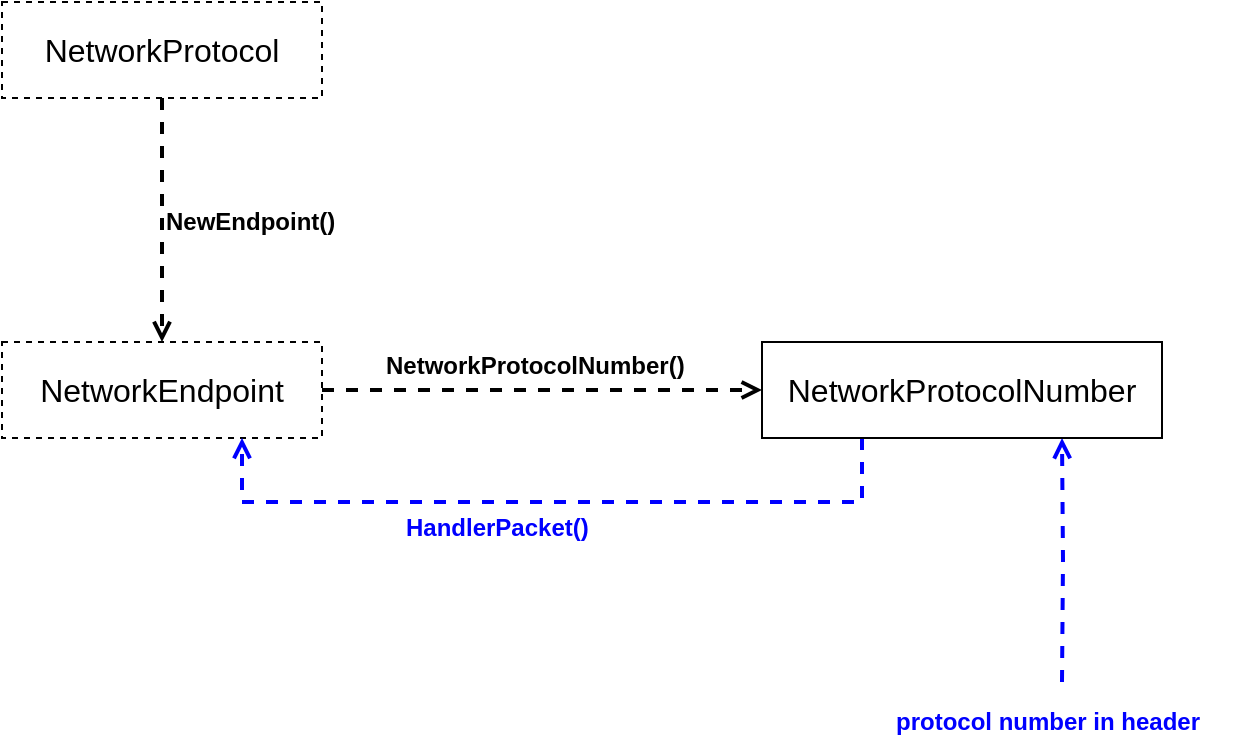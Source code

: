 <mxfile version="12.9.3" type="device" pages="9"><diagram id="dCh-P9T4Dtqj6SbzyK_p" name="relation-ship"><mxGraphModel dx="946" dy="725" grid="1" gridSize="10" guides="1" tooltips="1" connect="1" arrows="1" fold="1" page="1" pageScale="1" pageWidth="850" pageHeight="1100" math="0" shadow="0"><root><mxCell id="0"/><mxCell id="1" parent="0"/><mxCell id="8vg3yi67qZtlsup-UTOQ-11" style="edgeStyle=orthogonalEdgeStyle;rounded=0;orthogonalLoop=1;jettySize=auto;html=1;exitX=1;exitY=0.5;exitDx=0;exitDy=0;dashed=1;endArrow=open;endFill=0;strokeWidth=2;fontSize=12;" parent="1" source="8vg3yi67qZtlsup-UTOQ-1" target="8vg3yi67qZtlsup-UTOQ-10" edge="1"><mxGeometry relative="1" as="geometry"/></mxCell><mxCell id="8vg3yi67qZtlsup-UTOQ-1" value="NetworkEndpoint" style="rounded=0;whiteSpace=wrap;html=1;dashed=1;fontSize=16;" parent="1" vertex="1"><mxGeometry x="118" y="210" width="160" height="48" as="geometry"/></mxCell><mxCell id="8vg3yi67qZtlsup-UTOQ-3" style="edgeStyle=orthogonalEdgeStyle;rounded=0;orthogonalLoop=1;jettySize=auto;html=1;exitX=0.5;exitY=1;exitDx=0;exitDy=0;entryX=0.5;entryY=0;entryDx=0;entryDy=0;fontSize=16;dashed=1;endArrow=open;endFill=0;strokeWidth=2;" parent="1" source="8vg3yi67qZtlsup-UTOQ-2" target="8vg3yi67qZtlsup-UTOQ-1" edge="1"><mxGeometry relative="1" as="geometry"/></mxCell><mxCell id="8vg3yi67qZtlsup-UTOQ-2" value="NetworkProtocol" style="rounded=0;whiteSpace=wrap;html=1;dashed=1;fontSize=16;" parent="1" vertex="1"><mxGeometry x="118" y="40" width="160" height="48" as="geometry"/></mxCell><mxCell id="8vg3yi67qZtlsup-UTOQ-9" value="NewEndpoint()&lt;br&gt;" style="text;html=1;align=left;verticalAlign=middle;resizable=0;points=[];autosize=1;fontSize=12;fontStyle=1" parent="1" vertex="1"><mxGeometry x="198" y="140" width="100" height="20" as="geometry"/></mxCell><mxCell id="8vg3yi67qZtlsup-UTOQ-13" style="edgeStyle=orthogonalEdgeStyle;rounded=0;orthogonalLoop=1;jettySize=auto;html=1;dashed=1;endArrow=open;endFill=0;strokeWidth=2;fontSize=12;entryX=0.75;entryY=1;entryDx=0;entryDy=0;strokeColor=#0000FF;" parent="1" target="8vg3yi67qZtlsup-UTOQ-10" edge="1"><mxGeometry relative="1" as="geometry"><mxPoint x="598" y="360" as="targetPoint"/><mxPoint x="648" y="380" as="sourcePoint"/></mxGeometry></mxCell><mxCell id="8vg3yi67qZtlsup-UTOQ-14" style="edgeStyle=orthogonalEdgeStyle;rounded=0;orthogonalLoop=1;jettySize=auto;html=1;exitX=0.25;exitY=1;exitDx=0;exitDy=0;entryX=0.75;entryY=1;entryDx=0;entryDy=0;dashed=1;endArrow=open;endFill=0;strokeWidth=2;fontSize=12;strokeColor=#0000FF;" parent="1" source="8vg3yi67qZtlsup-UTOQ-10" target="8vg3yi67qZtlsup-UTOQ-1" edge="1"><mxGeometry relative="1" as="geometry"><Array as="points"><mxPoint x="548" y="290"/><mxPoint x="238" y="290"/></Array></mxGeometry></mxCell><mxCell id="8vg3yi67qZtlsup-UTOQ-10" value="NetworkProtocolNumber" style="rounded=0;whiteSpace=wrap;html=1;fontSize=16;" parent="1" vertex="1"><mxGeometry x="498" y="210" width="200" height="48" as="geometry"/></mxCell><mxCell id="8vg3yi67qZtlsup-UTOQ-12" value="NetworkProtocolNumber()" style="text;html=1;align=left;verticalAlign=middle;resizable=0;points=[];autosize=1;fontSize=12;fontStyle=1" parent="1" vertex="1"><mxGeometry x="308" y="212" width="160" height="20" as="geometry"/></mxCell><mxCell id="8vg3yi67qZtlsup-UTOQ-15" value="protocol number in header" style="text;html=1;align=left;verticalAlign=middle;resizable=0;points=[];autosize=1;fontSize=12;fontStyle=1;fontColor=#0000FF;" parent="1" vertex="1"><mxGeometry x="563" y="390" width="170" height="20" as="geometry"/></mxCell><mxCell id="8vg3yi67qZtlsup-UTOQ-16" value="HandlerPacket()" style="text;html=1;align=left;verticalAlign=middle;resizable=0;points=[];autosize=1;fontSize=12;fontStyle=1;fontColor=#0000FF;" parent="1" vertex="1"><mxGeometry x="318" y="293" width="110" height="20" as="geometry"/></mxCell></root></mxGraphModel></diagram><diagram id="EHcsDASPhd9Cy2GpAlng" name="arp"><mxGraphModel dx="946" dy="725" grid="1" gridSize="10" guides="1" tooltips="1" connect="1" arrows="1" fold="1" page="1" pageScale="1" pageWidth="850" pageHeight="1100" math="0" shadow="0"><root><mxCell id="ye6Hu9T_W9cdKjFJpeVp-0"/><mxCell id="ye6Hu9T_W9cdKjFJpeVp-1" parent="ye6Hu9T_W9cdKjFJpeVp-0"/><mxCell id="W--5352mY_qXxSNpq1Db-0" value="" style="rounded=0;whiteSpace=wrap;html=1;fontSize=16;fillColor=#ffe6cc;strokeColor=#d79b00;" parent="ye6Hu9T_W9cdKjFJpeVp-1" vertex="1"><mxGeometry x="20" y="20" width="32" height="48" as="geometry"/></mxCell><mxCell id="EcX6ukH4_C_PqbYhB2BN-0" value="protocol" style="text;html=1;align=left;verticalAlign=middle;resizable=0;points=[];autosize=1;fontSize=12;fontStyle=1" parent="ye6Hu9T_W9cdKjFJpeVp-1" vertex="1"><mxGeometry x="52" y="34" width="60" height="20" as="geometry"/></mxCell><mxCell id="EcX6ukH4_C_PqbYhB2BN-1" value="" style="rounded=0;whiteSpace=wrap;html=1;fontSize=16;fillColor=#dae8fc;strokeColor=#6c8ebf;" parent="ye6Hu9T_W9cdKjFJpeVp-1" vertex="1"><mxGeometry x="122" y="20" width="32" height="48" as="geometry"/></mxCell><mxCell id="EcX6ukH4_C_PqbYhB2BN-2" value="endpoint" style="text;html=1;align=left;verticalAlign=middle;resizable=0;points=[];autosize=1;fontSize=12;fontStyle=1" parent="ye6Hu9T_W9cdKjFJpeVp-1" vertex="1"><mxGeometry x="154" y="34" width="70" height="20" as="geometry"/></mxCell><mxCell id="EcX6ukH4_C_PqbYhB2BN-3" value="" style="rounded=0;whiteSpace=wrap;html=1;fontSize=16;fillColor=#d5e8d4;strokeColor=#82b366;dashed=1;" parent="ye6Hu9T_W9cdKjFJpeVp-1" vertex="1"><mxGeometry x="224" y="20" width="32" height="48" as="geometry"/></mxCell><mxCell id="EcX6ukH4_C_PqbYhB2BN-4" value="NetworkInterface" style="text;html=1;align=left;verticalAlign=middle;resizable=0;points=[];autosize=1;fontSize=12;fontStyle=1" parent="ye6Hu9T_W9cdKjFJpeVp-1" vertex="1"><mxGeometry x="256" y="34" width="110" height="20" as="geometry"/></mxCell><mxCell id="EcX6ukH4_C_PqbYhB2BN-5" value="" style="rounded=0;whiteSpace=wrap;html=1;fontSize=16;fillColor=#fff2cc;strokeColor=#d6b656;" parent="ye6Hu9T_W9cdKjFJpeVp-1" vertex="1"><mxGeometry x="380" y="20" width="32" height="48" as="geometry"/></mxCell><mxCell id="EcX6ukH4_C_PqbYhB2BN-6" value="AddressableEndpointState" style="text;html=1;align=left;verticalAlign=middle;resizable=0;points=[];autosize=1;fontSize=12;fontStyle=1" parent="ye6Hu9T_W9cdKjFJpeVp-1" vertex="1"><mxGeometry x="412" y="34" width="170" height="20" as="geometry"/></mxCell><mxCell id="EcX6ukH4_C_PqbYhB2BN-9" style="edgeStyle=orthogonalEdgeStyle;rounded=0;orthogonalLoop=1;jettySize=auto;html=1;exitX=1;exitY=0.5;exitDx=0;exitDy=0;dashed=1;endArrow=open;endFill=0;strokeColor=#000000;strokeWidth=2;fontSize=12;fontColor=#0000FF;" parent="ye6Hu9T_W9cdKjFJpeVp-1" source="EcX6ukH4_C_PqbYhB2BN-7" target="EcX6ukH4_C_PqbYhB2BN-8" edge="1"><mxGeometry relative="1" as="geometry"/></mxCell><mxCell id="EcX6ukH4_C_PqbYhB2BN-19" style="edgeStyle=orthogonalEdgeStyle;rounded=0;orthogonalLoop=1;jettySize=auto;html=1;endArrow=open;endFill=0;strokeColor=#0000FF;strokeWidth=2;fontSize=12;fontColor=#0000FF;entryX=0.5;entryY=0;entryDx=0;entryDy=0;dashed=1;" parent="ye6Hu9T_W9cdKjFJpeVp-1" target="EcX6ukH4_C_PqbYhB2BN-7" edge="1"><mxGeometry relative="1" as="geometry"><mxPoint x="285" y="120" as="targetPoint"/><mxPoint x="285" y="110" as="sourcePoint"/></mxGeometry></mxCell><mxCell id="EcX6ukH4_C_PqbYhB2BN-20" style="edgeStyle=orthogonalEdgeStyle;rounded=0;orthogonalLoop=1;jettySize=auto;html=1;exitX=0.5;exitY=1;exitDx=0;exitDy=0;entryX=0;entryY=0.5;entryDx=0;entryDy=0;dashed=1;endArrow=open;endFill=0;strokeColor=#0000FF;strokeWidth=2;fontSize=12;fontColor=#0000FF;" parent="ye6Hu9T_W9cdKjFJpeVp-1" source="EcX6ukH4_C_PqbYhB2BN-7" target="EcX6ukH4_C_PqbYhB2BN-18" edge="1"><mxGeometry relative="1" as="geometry"/></mxCell><mxCell id="EcX6ukH4_C_PqbYhB2BN-7" value="" style="rounded=0;whiteSpace=wrap;html=1;fontSize=16;fillColor=#ffe6cc;strokeColor=#d79b00;" parent="ye6Hu9T_W9cdKjFJpeVp-1" vertex="1"><mxGeometry x="269" y="220" width="32" height="48" as="geometry"/></mxCell><mxCell id="EcX6ukH4_C_PqbYhB2BN-13" style="edgeStyle=orthogonalEdgeStyle;rounded=0;orthogonalLoop=1;jettySize=auto;html=1;exitX=1;exitY=0.5;exitDx=0;exitDy=0;dashed=1;endArrow=open;endFill=0;strokeColor=#000000;strokeWidth=2;fontSize=12;fontColor=#0000FF;" parent="ye6Hu9T_W9cdKjFJpeVp-1" source="EcX6ukH4_C_PqbYhB2BN-8" target="EcX6ukH4_C_PqbYhB2BN-11" edge="1"><mxGeometry relative="1" as="geometry"/></mxCell><mxCell id="EcX6ukH4_C_PqbYhB2BN-15" style="edgeStyle=orthogonalEdgeStyle;rounded=0;orthogonalLoop=1;jettySize=auto;html=1;exitX=0.5;exitY=0;exitDx=0;exitDy=0;entryX=0.5;entryY=0;entryDx=0;entryDy=0;endArrow=open;endFill=0;strokeColor=#000000;strokeWidth=1;fontSize=12;fontColor=#0000FF;" parent="ye6Hu9T_W9cdKjFJpeVp-1" source="EcX6ukH4_C_PqbYhB2BN-8" target="EcX6ukH4_C_PqbYhB2BN-11" edge="1"><mxGeometry relative="1" as="geometry"/></mxCell><mxCell id="EcX6ukH4_C_PqbYhB2BN-27" style="edgeStyle=orthogonalEdgeStyle;rounded=0;orthogonalLoop=1;jettySize=auto;html=1;exitX=0.75;exitY=1;exitDx=0;exitDy=0;entryX=0.75;entryY=0;entryDx=0;entryDy=0;dashed=1;endArrow=open;endFill=0;strokeColor=#FF8000;strokeWidth=2;fontSize=12;fontColor=#0000FF;" parent="ye6Hu9T_W9cdKjFJpeVp-1" source="EcX6ukH4_C_PqbYhB2BN-8" target="EcX6ukH4_C_PqbYhB2BN-23" edge="1"><mxGeometry relative="1" as="geometry"/></mxCell><mxCell id="EcX6ukH4_C_PqbYhB2BN-8" value="" style="rounded=0;whiteSpace=wrap;html=1;fontSize=16;fillColor=#dae8fc;strokeColor=#6c8ebf;" parent="ye6Hu9T_W9cdKjFJpeVp-1" vertex="1"><mxGeometry x="429" y="220" width="32" height="48" as="geometry"/></mxCell><mxCell id="EcX6ukH4_C_PqbYhB2BN-11" value="" style="rounded=0;whiteSpace=wrap;html=1;fontSize=16;fillColor=#fff2cc;strokeColor=#d6b656;" parent="ye6Hu9T_W9cdKjFJpeVp-1" vertex="1"><mxGeometry x="590" y="220" width="32" height="48" as="geometry"/></mxCell><mxCell id="EcX6ukH4_C_PqbYhB2BN-12" value="create" style="text;html=1;align=left;verticalAlign=middle;resizable=0;points=[];autosize=1;fontSize=12;fontStyle=1" parent="ye6Hu9T_W9cdKjFJpeVp-1" vertex="1"><mxGeometry x="333" y="220" width="50" height="20" as="geometry"/></mxCell><mxCell id="EcX6ukH4_C_PqbYhB2BN-14" value="init" style="text;html=1;align=left;verticalAlign=middle;resizable=0;points=[];autosize=1;fontSize=12;fontStyle=1" parent="ye6Hu9T_W9cdKjFJpeVp-1" vertex="1"><mxGeometry x="499" y="220" width="30" height="20" as="geometry"/></mxCell><mxCell id="EcX6ukH4_C_PqbYhB2BN-16" value="" style="rounded=0;whiteSpace=wrap;html=1;fontSize=16;fillColor=#f8cecc;strokeColor=#b85450;dashed=1;" parent="ye6Hu9T_W9cdKjFJpeVp-1" vertex="1"><mxGeometry x="590" y="20" width="32" height="48" as="geometry"/></mxCell><mxCell id="EcX6ukH4_C_PqbYhB2BN-17" value="LinkEndpoint" style="text;html=1;align=left;verticalAlign=middle;resizable=0;points=[];autosize=1;fontSize=12;fontStyle=1" parent="ye6Hu9T_W9cdKjFJpeVp-1" vertex="1"><mxGeometry x="622" y="34" width="90" height="20" as="geometry"/></mxCell><mxCell id="EcX6ukH4_C_PqbYhB2BN-25" style="edgeStyle=orthogonalEdgeStyle;rounded=0;orthogonalLoop=1;jettySize=auto;html=1;exitX=0.75;exitY=0;exitDx=0;exitDy=0;entryX=0.75;entryY=1;entryDx=0;entryDy=0;dashed=1;endArrow=open;endFill=0;strokeColor=#FF8000;strokeWidth=2;fontSize=12;fontColor=#0000FF;" parent="ye6Hu9T_W9cdKjFJpeVp-1" source="EcX6ukH4_C_PqbYhB2BN-18" target="EcX6ukH4_C_PqbYhB2BN-23" edge="1"><mxGeometry relative="1" as="geometry"/></mxCell><mxCell id="Ijw0Zk7HtBYeEzhcAgtu-1" style="edgeStyle=none;rounded=0;orthogonalLoop=1;jettySize=auto;html=1;exitX=0.25;exitY=1;exitDx=0;exitDy=0;dashed=1;endArrow=open;endFill=0;strokeColor=#FF8000;strokeWidth=2;fontColor=#990000;" edge="1" parent="ye6Hu9T_W9cdKjFJpeVp-1" source="EcX6ukH4_C_PqbYhB2BN-18"><mxGeometry relative="1" as="geometry"><mxPoint x="437" y="630" as="targetPoint"/></mxGeometry></mxCell><mxCell id="Ijw0Zk7HtBYeEzhcAgtu-2" style="edgeStyle=none;rounded=0;orthogonalLoop=1;jettySize=auto;html=1;exitX=0.75;exitY=1;exitDx=0;exitDy=0;dashed=1;endArrow=none;endFill=0;strokeColor=#FF8000;strokeWidth=2;fontColor=#990000;startArrow=open;startFill=0;" edge="1" parent="ye6Hu9T_W9cdKjFJpeVp-1" source="EcX6ukH4_C_PqbYhB2BN-18"><mxGeometry relative="1" as="geometry"><mxPoint x="453" y="630" as="targetPoint"/></mxGeometry></mxCell><mxCell id="EcX6ukH4_C_PqbYhB2BN-18" value="" style="rounded=0;whiteSpace=wrap;html=1;fontSize=16;fillColor=#f8cecc;strokeColor=#b85450;dashed=1;" parent="ye6Hu9T_W9cdKjFJpeVp-1" vertex="1"><mxGeometry x="429" y="520" width="32" height="48" as="geometry"/></mxCell><mxCell id="EcX6ukH4_C_PqbYhB2BN-21" value="LinkAddressRequest()" style="text;html=1;align=left;verticalAlign=middle;resizable=0;points=[];autosize=1;fontSize=12;fontStyle=1;fontColor=#0000FF;" parent="ye6Hu9T_W9cdKjFJpeVp-1" vertex="1"><mxGeometry x="290" y="150" width="140" height="20" as="geometry"/></mxCell><mxCell id="EcX6ukH4_C_PqbYhB2BN-22" value="WritePacket()" style="text;html=1;align=left;verticalAlign=middle;resizable=0;points=[];autosize=1;fontSize=12;fontStyle=1;fontColor=#0000FF;" parent="ye6Hu9T_W9cdKjFJpeVp-1" vertex="1"><mxGeometry x="286" y="384" width="90" height="20" as="geometry"/></mxCell><mxCell id="EcX6ukH4_C_PqbYhB2BN-26" style="edgeStyle=orthogonalEdgeStyle;rounded=0;orthogonalLoop=1;jettySize=auto;html=1;exitX=0.25;exitY=0;exitDx=0;exitDy=0;entryX=0.25;entryY=1;entryDx=0;entryDy=0;dashed=1;endArrow=open;endFill=0;strokeColor=#FF8000;strokeWidth=2;fontSize=12;fontColor=#0000FF;" parent="ye6Hu9T_W9cdKjFJpeVp-1" source="EcX6ukH4_C_PqbYhB2BN-23" target="EcX6ukH4_C_PqbYhB2BN-8" edge="1"><mxGeometry relative="1" as="geometry"/></mxCell><mxCell id="EcX6ukH4_C_PqbYhB2BN-28" style="edgeStyle=orthogonalEdgeStyle;rounded=0;orthogonalLoop=1;jettySize=auto;html=1;exitX=0.25;exitY=1;exitDx=0;exitDy=0;dashed=1;endArrow=open;endFill=0;strokeColor=#FF8000;strokeWidth=2;fontSize=12;fontColor=#0000FF;entryX=0.25;entryY=0;entryDx=0;entryDy=0;" parent="ye6Hu9T_W9cdKjFJpeVp-1" source="EcX6ukH4_C_PqbYhB2BN-23" target="EcX6ukH4_C_PqbYhB2BN-18" edge="1"><mxGeometry relative="1" as="geometry"><mxPoint x="310" y="470" as="targetPoint"/></mxGeometry></mxCell><mxCell id="EcX6ukH4_C_PqbYhB2BN-23" value="" style="rounded=0;whiteSpace=wrap;html=1;fontSize=16;fillColor=#d5e8d4;strokeColor=#82b366;dashed=1;" parent="ye6Hu9T_W9cdKjFJpeVp-1" vertex="1"><mxGeometry x="429" y="370" width="32" height="48" as="geometry"/></mxCell><mxCell id="EcX6ukH4_C_PqbYhB2BN-30" value="ARP Request" style="text;html=1;align=right;verticalAlign=middle;resizable=0;points=[];autosize=1;fontSize=12;fontStyle=1;fontColor=#FF8000;" parent="ye6Hu9T_W9cdKjFJpeVp-1" vertex="1"><mxGeometry x="339" y="590" width="90" height="20" as="geometry"/></mxCell><mxCell id="EcX6ukH4_C_PqbYhB2BN-31" value="ARP Reply" style="text;html=1;align=left;verticalAlign=middle;resizable=0;points=[];autosize=1;fontSize=12;fontStyle=1;fontColor=#FF8000;" parent="ye6Hu9T_W9cdKjFJpeVp-1" vertex="1"><mxGeometry x="456" y="590" width="80" height="20" as="geometry"/></mxCell><mxCell id="uxWDN-OBZSi2qWXhD7dP-2" value="Protocol Layer" style="text;html=1;align=left;verticalAlign=middle;resizable=0;points=[];autosize=1;fontSize=12;fontStyle=1;fontColor=#990000;" vertex="1" parent="ye6Hu9T_W9cdKjFJpeVp-1"><mxGeometry x="80" y="290" width="100" height="20" as="geometry"/></mxCell><mxCell id="uxWDN-OBZSi2qWXhD7dP-3" value="Function Layer" style="text;html=1;align=left;verticalAlign=middle;resizable=0;points=[];autosize=1;fontSize=12;fontStyle=1;fontColor=#990000;" vertex="1" parent="ye6Hu9T_W9cdKjFJpeVp-1"><mxGeometry x="80" y="330" width="100" height="20" as="geometry"/></mxCell><mxCell id="uxWDN-OBZSi2qWXhD7dP-4" value="" style="endArrow=none;dashed=1;html=1;strokeColor=#990000;strokeWidth=2;fontColor=#000000;" edge="1" parent="ye6Hu9T_W9cdKjFJpeVp-1"><mxGeometry width="50" height="50" relative="1" as="geometry"><mxPoint x="560" y="320" as="sourcePoint"/><mxPoint x="560" y="130" as="targetPoint"/></mxGeometry></mxCell><mxCell id="uxWDN-OBZSi2qWXhD7dP-5" value="Protocol State" style="text;html=1;align=left;verticalAlign=middle;resizable=0;points=[];autosize=1;fontSize=12;fontStyle=1;fontColor=#990000;" vertex="1" parent="ye6Hu9T_W9cdKjFJpeVp-1"><mxGeometry x="590" y="290" width="100" height="20" as="geometry"/></mxCell><mxCell id="uxWDN-OBZSi2qWXhD7dP-1" value="" style="endArrow=none;dashed=1;html=1;strokeColor=#990000;strokeWidth=2;fontColor=#000000;" edge="1" parent="ye6Hu9T_W9cdKjFJpeVp-1"><mxGeometry width="50" height="50" relative="1" as="geometry"><mxPoint x="80" y="320" as="sourcePoint"/><mxPoint x="770" y="320" as="targetPoint"/></mxGeometry></mxCell></root></mxGraphModel></diagram><diagram id="Iq91THos4jbFwAVCeu9I" name="address-request-handling"><mxGraphModel dx="946" dy="725" grid="1" gridSize="10" guides="1" tooltips="1" connect="1" arrows="1" fold="1" page="1" pageScale="1" pageWidth="850" pageHeight="1100" math="0" shadow="0"><root><mxCell id="xogoYbjj9xFopeJMcW1Y-0"/><mxCell id="xogoYbjj9xFopeJMcW1Y-1" parent="xogoYbjj9xFopeJMcW1Y-0"/><mxCell id="-JY_Og3dvP3mfpnSO-jO-0" value="" style="rounded=0;whiteSpace=wrap;html=1;fontSize=16;fillColor=#ffe6cc;strokeColor=#d79b00;" parent="xogoYbjj9xFopeJMcW1Y-1" vertex="1"><mxGeometry x="20" y="20" width="32" height="48" as="geometry"/></mxCell><mxCell id="-JY_Og3dvP3mfpnSO-jO-1" value="Stack" style="text;html=1;align=left;verticalAlign=middle;resizable=0;points=[];autosize=1;fontSize=12;fontStyle=1" parent="xogoYbjj9xFopeJMcW1Y-1" vertex="1"><mxGeometry x="52" y="34" width="50" height="20" as="geometry"/></mxCell><mxCell id="-JY_Og3dvP3mfpnSO-jO-4" value="" style="rounded=0;whiteSpace=wrap;html=1;fontSize=16;fillColor=#d5e8d4;strokeColor=#82b366;dashed=1;" parent="xogoYbjj9xFopeJMcW1Y-1" vertex="1"><mxGeometry x="120" y="20" width="32" height="48" as="geometry"/></mxCell><mxCell id="-JY_Og3dvP3mfpnSO-jO-5" value="LinkAddressCache" style="text;html=1;align=left;verticalAlign=middle;resizable=0;points=[];autosize=1;fontSize=12;fontStyle=1" parent="xogoYbjj9xFopeJMcW1Y-1" vertex="1"><mxGeometry x="152" y="34" width="120" height="20" as="geometry"/></mxCell><mxCell id="-JY_Og3dvP3mfpnSO-jO-8" value="" style="rounded=0;whiteSpace=wrap;html=1;fontSize=16;fillColor=#f8cecc;strokeColor=#b85450;dashed=1;" parent="xogoYbjj9xFopeJMcW1Y-1" vertex="1"><mxGeometry x="280" y="20" width="32" height="48" as="geometry"/></mxCell><mxCell id="-JY_Og3dvP3mfpnSO-jO-9" value="AddressableEndpoint" style="text;html=1;align=left;verticalAlign=middle;resizable=0;points=[];autosize=1;fontSize=12;fontStyle=1" parent="xogoYbjj9xFopeJMcW1Y-1" vertex="1"><mxGeometry x="312" y="34" width="140" height="20" as="geometry"/></mxCell><mxCell id="-JY_Og3dvP3mfpnSO-jO-11" value="" style="rounded=0;whiteSpace=wrap;html=1;fontSize=16;fillColor=#dae8fc;strokeColor=#6c8ebf;" parent="xogoYbjj9xFopeJMcW1Y-1" vertex="1"><mxGeometry x="640" y="20" width="32" height="48" as="geometry"/></mxCell><mxCell id="-JY_Og3dvP3mfpnSO-jO-12" value="link.endpoint" style="text;html=1;align=left;verticalAlign=middle;resizable=0;points=[];autosize=1;fontSize=12;fontStyle=1" parent="xogoYbjj9xFopeJMcW1Y-1" vertex="1"><mxGeometry x="672" y="34" width="90" height="20" as="geometry"/></mxCell><mxCell id="-JY_Og3dvP3mfpnSO-jO-13" value="" style="rounded=0;whiteSpace=wrap;html=1;fontSize=16;fillColor=#fff2cc;strokeColor=#d6b656;dashed=1;" parent="xogoYbjj9xFopeJMcW1Y-1" vertex="1"><mxGeometry x="470" y="20" width="32" height="48" as="geometry"/></mxCell><mxCell id="-JY_Og3dvP3mfpnSO-jO-14" value="NetworkEndpoint" style="text;html=1;align=left;verticalAlign=middle;resizable=0;points=[];autosize=1;fontSize=12;fontStyle=1" parent="xogoYbjj9xFopeJMcW1Y-1" vertex="1"><mxGeometry x="502" y="34" width="110" height="20" as="geometry"/></mxCell><mxCell id="-JY_Og3dvP3mfpnSO-jO-17" style="edgeStyle=orthogonalEdgeStyle;rounded=0;orthogonalLoop=1;jettySize=auto;html=1;exitX=1;exitY=0.5;exitDx=0;exitDy=0;entryX=0;entryY=0.5;entryDx=0;entryDy=0;endArrow=open;endFill=0;strokeColor=#000000;strokeWidth=1;fontSize=12;fontColor=#000000;" parent="xogoYbjj9xFopeJMcW1Y-1" source="-JY_Og3dvP3mfpnSO-jO-15" target="-JY_Og3dvP3mfpnSO-jO-16" edge="1"><mxGeometry relative="1" as="geometry"/></mxCell><mxCell id="-JY_Og3dvP3mfpnSO-jO-22" style="edgeStyle=orthogonalEdgeStyle;rounded=0;orthogonalLoop=1;jettySize=auto;html=1;entryX=0.5;entryY=1;entryDx=0;entryDy=0;dashed=1;endArrow=block;endFill=0;strokeColor=#000000;strokeWidth=1;fontSize=12;fontColor=#000000;exitX=0.5;exitY=0;exitDx=0;exitDy=0;" parent="xogoYbjj9xFopeJMcW1Y-1" source="-JY_Og3dvP3mfpnSO-jO-15" target="-JY_Og3dvP3mfpnSO-jO-20" edge="1"><mxGeometry relative="1" as="geometry"><mxPoint x="645" y="512" as="sourcePoint"/></mxGeometry></mxCell><mxCell id="-JY_Og3dvP3mfpnSO-jO-24" style="edgeStyle=orthogonalEdgeStyle;rounded=0;orthogonalLoop=1;jettySize=auto;html=1;exitX=0;exitY=0.5;exitDx=0;exitDy=0;entryX=1;entryY=0.5;entryDx=0;entryDy=0;dashed=1;endArrow=block;endFill=0;strokeColor=#000000;strokeWidth=1;fontSize=12;fontColor=#000000;" parent="xogoYbjj9xFopeJMcW1Y-1" source="-JY_Og3dvP3mfpnSO-jO-15" target="-JY_Og3dvP3mfpnSO-jO-23" edge="1"><mxGeometry relative="1" as="geometry"/></mxCell><mxCell id="-JY_Og3dvP3mfpnSO-jO-25" style="edgeStyle=orthogonalEdgeStyle;rounded=0;orthogonalLoop=1;jettySize=auto;html=1;dashed=1;endArrow=open;endFill=0;strokeColor=#FF8000;strokeWidth=2;fontSize=12;fontColor=#000000;entryX=0.5;entryY=1;entryDx=0;entryDy=0;" parent="xogoYbjj9xFopeJMcW1Y-1" target="-JY_Og3dvP3mfpnSO-jO-15" edge="1"><mxGeometry relative="1" as="geometry"><mxPoint x="417" y="442" as="targetPoint"/><mxPoint x="417" y="472" as="sourcePoint"/></mxGeometry></mxCell><mxCell id="-JY_Og3dvP3mfpnSO-jO-26" style="edgeStyle=orthogonalEdgeStyle;rounded=0;orthogonalLoop=1;jettySize=auto;html=1;exitX=1;exitY=0.75;exitDx=0;exitDy=0;entryX=0;entryY=0.75;entryDx=0;entryDy=0;dashed=1;endArrow=open;endFill=0;strokeColor=#FF8000;strokeWidth=2;fontSize=12;fontColor=#000000;" parent="xogoYbjj9xFopeJMcW1Y-1" source="-JY_Og3dvP3mfpnSO-jO-15" target="-JY_Og3dvP3mfpnSO-jO-16" edge="1"><mxGeometry relative="1" as="geometry"/></mxCell><mxCell id="-JY_Og3dvP3mfpnSO-jO-30" style="edgeStyle=orthogonalEdgeStyle;rounded=0;orthogonalLoop=1;jettySize=auto;html=1;exitX=0;exitY=0.75;exitDx=0;exitDy=0;entryX=1;entryY=0.75;entryDx=0;entryDy=0;dashed=1;endArrow=open;endFill=0;strokeColor=#FF8000;strokeWidth=2;fontSize=12;fontColor=#000000;" parent="xogoYbjj9xFopeJMcW1Y-1" source="-JY_Og3dvP3mfpnSO-jO-15" target="-JY_Og3dvP3mfpnSO-jO-23" edge="1"><mxGeometry relative="1" as="geometry"/></mxCell><mxCell id="-JY_Og3dvP3mfpnSO-jO-15" value="" style="rounded=0;whiteSpace=wrap;html=1;fontSize=16;fillColor=#dae8fc;strokeColor=#6c8ebf;" parent="xogoYbjj9xFopeJMcW1Y-1" vertex="1"><mxGeometry x="401" y="302" width="32" height="48" as="geometry"/></mxCell><mxCell id="-JY_Og3dvP3mfpnSO-jO-27" style="edgeStyle=orthogonalEdgeStyle;rounded=0;orthogonalLoop=1;jettySize=auto;html=1;exitX=1;exitY=0.5;exitDx=0;exitDy=0;entryX=1;entryY=0.5;entryDx=0;entryDy=0;dashed=1;endArrow=open;endFill=0;strokeColor=#FF8000;strokeWidth=2;fontSize=12;fontColor=#000000;" parent="xogoYbjj9xFopeJMcW1Y-1" source="-JY_Og3dvP3mfpnSO-jO-16" target="-JY_Og3dvP3mfpnSO-jO-18" edge="1"><mxGeometry relative="1" as="geometry"/></mxCell><mxCell id="-JY_Og3dvP3mfpnSO-jO-16" value="" style="rounded=0;whiteSpace=wrap;html=1;fontSize=16;fillColor=#d5e8d4;strokeColor=#82b366;dashed=1;" parent="xogoYbjj9xFopeJMcW1Y-1" vertex="1"><mxGeometry x="585" y="302" width="32" height="48" as="geometry"/></mxCell><mxCell id="-JY_Og3dvP3mfpnSO-jO-19" style="edgeStyle=orthogonalEdgeStyle;rounded=0;orthogonalLoop=1;jettySize=auto;html=1;exitX=0.5;exitY=1;exitDx=0;exitDy=0;entryX=0.5;entryY=0;entryDx=0;entryDy=0;endArrow=block;endFill=0;strokeColor=#000000;strokeWidth=1;fontSize=12;fontColor=#000000;dashed=1;" parent="xogoYbjj9xFopeJMcW1Y-1" source="-JY_Og3dvP3mfpnSO-jO-18" target="-JY_Og3dvP3mfpnSO-jO-16" edge="1"><mxGeometry relative="1" as="geometry"/></mxCell><mxCell id="-JY_Og3dvP3mfpnSO-jO-21" style="edgeStyle=orthogonalEdgeStyle;rounded=0;orthogonalLoop=1;jettySize=auto;html=1;entryX=1;entryY=0.5;entryDx=0;entryDy=0;dashed=1;endArrow=open;endFill=0;strokeColor=#000000;strokeWidth=1;fontSize=12;fontColor=#000000;exitX=0;exitY=0.5;exitDx=0;exitDy=0;" parent="xogoYbjj9xFopeJMcW1Y-1" source="-JY_Og3dvP3mfpnSO-jO-18" target="-JY_Og3dvP3mfpnSO-jO-20" edge="1"><mxGeometry relative="1" as="geometry"><mxPoint x="815" y="262" as="sourcePoint"/></mxGeometry></mxCell><mxCell id="-JY_Og3dvP3mfpnSO-jO-28" style="edgeStyle=orthogonalEdgeStyle;rounded=0;orthogonalLoop=1;jettySize=auto;html=1;exitX=0.5;exitY=0;exitDx=0;exitDy=0;entryX=0.5;entryY=0;entryDx=0;entryDy=0;dashed=1;endArrow=open;endFill=0;strokeColor=#FF8000;strokeWidth=2;fontSize=12;fontColor=#000000;" parent="xogoYbjj9xFopeJMcW1Y-1" source="-JY_Og3dvP3mfpnSO-jO-18" target="-JY_Og3dvP3mfpnSO-jO-20" edge="1"><mxGeometry relative="1" as="geometry"/></mxCell><mxCell id="-JY_Og3dvP3mfpnSO-jO-31" style="rounded=0;orthogonalLoop=1;jettySize=auto;html=1;exitX=0;exitY=1;exitDx=0;exitDy=0;entryX=1;entryY=0;entryDx=0;entryDy=0;dashed=1;endArrow=open;endFill=0;strokeColor=#0000FF;strokeWidth=2;fontSize=12;fontColor=#000000;startArrow=open;startFill=0;" parent="xogoYbjj9xFopeJMcW1Y-1" source="-JY_Og3dvP3mfpnSO-jO-18" target="-JY_Og3dvP3mfpnSO-jO-15" edge="1"><mxGeometry relative="1" as="geometry"/></mxCell><mxCell id="-JY_Og3dvP3mfpnSO-jO-18" value="" style="rounded=0;whiteSpace=wrap;html=1;fontSize=16;fillColor=#ffe6cc;strokeColor=#d79b00;" parent="xogoYbjj9xFopeJMcW1Y-1" vertex="1"><mxGeometry x="585" y="152" width="32" height="48" as="geometry"/></mxCell><mxCell id="-JY_Og3dvP3mfpnSO-jO-29" style="edgeStyle=orthogonalEdgeStyle;rounded=0;orthogonalLoop=1;jettySize=auto;html=1;exitX=0;exitY=0.5;exitDx=0;exitDy=0;entryX=0;entryY=0.25;entryDx=0;entryDy=0;dashed=1;endArrow=open;endFill=0;strokeColor=#FF8000;strokeWidth=2;fontSize=12;fontColor=#000000;" parent="xogoYbjj9xFopeJMcW1Y-1" source="-JY_Og3dvP3mfpnSO-jO-20" target="-JY_Og3dvP3mfpnSO-jO-15" edge="1"><mxGeometry relative="1" as="geometry"/></mxCell><mxCell id="-JY_Og3dvP3mfpnSO-jO-20" value="" style="rounded=0;whiteSpace=wrap;html=1;fontSize=16;fillColor=#fff2cc;strokeColor=#d6b656;dashed=1;" parent="xogoYbjj9xFopeJMcW1Y-1" vertex="1"><mxGeometry x="401" y="152" width="32" height="48" as="geometry"/></mxCell><mxCell id="-JY_Og3dvP3mfpnSO-jO-23" value="" style="rounded=0;whiteSpace=wrap;html=1;fontSize=16;fillColor=#f8cecc;strokeColor=#b85450;dashed=1;" parent="xogoYbjj9xFopeJMcW1Y-1" vertex="1"><mxGeometry x="214" y="302" width="32" height="48" as="geometry"/></mxCell><mxCell id="-JY_Og3dvP3mfpnSO-jO-32" value="1. request" style="text;html=1;align=left;verticalAlign=middle;resizable=0;points=[];autosize=1;fontSize=12;fontStyle=1;fontColor=#FF8000;" parent="xogoYbjj9xFopeJMcW1Y-1" vertex="1"><mxGeometry x="421" y="402" width="70" height="20" as="geometry"/></mxCell><mxCell id="-JY_Og3dvP3mfpnSO-jO-33" value="2. request" style="text;html=1;align=left;verticalAlign=middle;resizable=0;points=[];autosize=1;fontSize=12;fontStyle=1;fontColor=#FF8000;" parent="xogoYbjj9xFopeJMcW1Y-1" vertex="1"><mxGeometry x="480" y="342" width="70" height="20" as="geometry"/></mxCell><mxCell id="-JY_Og3dvP3mfpnSO-jO-34" value="3. find endpoint" style="text;html=1;align=left;verticalAlign=middle;resizable=0;points=[];autosize=1;fontSize=12;fontStyle=1;fontColor=#FF8000;" parent="xogoYbjj9xFopeJMcW1Y-1" vertex="1"><mxGeometry x="465" y="110" width="100" height="20" as="geometry"/></mxCell><mxCell id="-JY_Og3dvP3mfpnSO-jO-35" value="4. handle request" style="text;html=1;align=left;verticalAlign=middle;resizable=0;points=[];autosize=1;fontSize=12;fontStyle=1;fontColor=#FF8000;" parent="xogoYbjj9xFopeJMcW1Y-1" vertex="1"><mxGeometry x="280" y="342" width="110" height="20" as="geometry"/></mxCell><mxCell id="-JY_Og3dvP3mfpnSO-jO-36" value="contains" style="text;html=1;align=left;verticalAlign=middle;resizable=0;points=[];autosize=1;fontSize=12;fontStyle=1" parent="xogoYbjj9xFopeJMcW1Y-1" vertex="1"><mxGeometry x="480" y="180" width="60" height="20" as="geometry"/></mxCell></root></mxGraphModel></diagram><diagram id="IAR5Htp6CEejdY9Yamjo" name="addressable-endpoint-state"><mxGraphModel dx="946" dy="725" grid="1" gridSize="10" guides="1" tooltips="1" connect="1" arrows="1" fold="1" page="1" pageScale="1" pageWidth="850" pageHeight="1100" math="0" shadow="0"><root><mxCell id="4WMyB2nIu_kKFdjHf_ge-0"/><mxCell id="4WMyB2nIu_kKFdjHf_ge-1" parent="4WMyB2nIu_kKFdjHf_ge-0"/><mxCell id="0so8jzN39SoTGhi3nC0E-0" value="" style="rounded=0;whiteSpace=wrap;html=1;fontSize=16;fillColor=#ffe6cc;strokeColor=#d79b00;" parent="4WMyB2nIu_kKFdjHf_ge-1" vertex="1"><mxGeometry x="20" y="20" width="32" height="48" as="geometry"/></mxCell><mxCell id="0so8jzN39SoTGhi3nC0E-1" value="Stack" style="text;html=1;align=left;verticalAlign=middle;resizable=0;points=[];autosize=1;fontSize=12;fontStyle=1" parent="4WMyB2nIu_kKFdjHf_ge-1" vertex="1"><mxGeometry x="52" y="34" width="50" height="20" as="geometry"/></mxCell><mxCell id="0so8jzN39SoTGhi3nC0E-2" value="" style="rounded=0;whiteSpace=wrap;html=1;fontSize=16;fillColor=#dae8fc;strokeColor=#6c8ebf;" parent="4WMyB2nIu_kKFdjHf_ge-1" vertex="1"><mxGeometry x="130" y="20" width="32" height="48" as="geometry"/></mxCell><mxCell id="0so8jzN39SoTGhi3nC0E-3" value="link.endpoint" style="text;html=1;align=left;verticalAlign=middle;resizable=0;points=[];autosize=1;fontSize=12;fontStyle=1" parent="4WMyB2nIu_kKFdjHf_ge-1" vertex="1"><mxGeometry x="162" y="34" width="90" height="20" as="geometry"/></mxCell><mxCell id="0so8jzN39SoTGhi3nC0E-5" style="edgeStyle=none;rounded=0;orthogonalLoop=1;jettySize=auto;html=1;dashed=1;startArrow=none;startFill=0;endArrow=open;endFill=0;strokeColor=#0000FF;strokeWidth=2;fontSize=12;fontColor=#FF8000;entryX=0;entryY=0.5;entryDx=0;entryDy=0;" parent="4WMyB2nIu_kKFdjHf_ge-1" target="0so8jzN39SoTGhi3nC0E-4" edge="1"><mxGeometry relative="1" as="geometry"><mxPoint x="128" y="134" as="targetPoint"/><mxPoint x="108" y="134" as="sourcePoint"/></mxGeometry></mxCell><mxCell id="0so8jzN39SoTGhi3nC0E-7" style="edgeStyle=none;rounded=0;orthogonalLoop=1;jettySize=auto;html=1;exitX=1;exitY=0.5;exitDx=0;exitDy=0;entryX=0;entryY=0.5;entryDx=0;entryDy=0;dashed=1;startArrow=none;startFill=0;endArrow=open;endFill=0;strokeColor=#0000FF;strokeWidth=2;fontSize=12;fontColor=#FF8000;" parent="4WMyB2nIu_kKFdjHf_ge-1" source="0so8jzN39SoTGhi3nC0E-4" target="0so8jzN39SoTGhi3nC0E-6" edge="1"><mxGeometry relative="1" as="geometry"/></mxCell><mxCell id="0so8jzN39SoTGhi3nC0E-4" value="" style="rounded=0;whiteSpace=wrap;html=1;fontSize=16;fillColor=#ffe6cc;strokeColor=#d79b00;" parent="4WMyB2nIu_kKFdjHf_ge-1" vertex="1"><mxGeometry x="298" y="110" width="32" height="48" as="geometry"/></mxCell><mxCell id="0so8jzN39SoTGhi3nC0E-13" style="edgeStyle=orthogonalEdgeStyle;rounded=0;orthogonalLoop=1;jettySize=auto;html=1;exitX=1;exitY=0.5;exitDx=0;exitDy=0;entryX=1;entryY=0.5;entryDx=0;entryDy=0;dashed=1;startArrow=none;startFill=0;endArrow=open;endFill=0;strokeColor=#0000FF;strokeWidth=2;fontSize=12;fontColor=#0000FF;" parent="4WMyB2nIu_kKFdjHf_ge-1" source="0so8jzN39SoTGhi3nC0E-6" target="0so8jzN39SoTGhi3nC0E-12" edge="1"><mxGeometry relative="1" as="geometry"/></mxCell><mxCell id="0so8jzN39SoTGhi3nC0E-15" style="rounded=0;orthogonalLoop=1;jettySize=auto;html=1;exitX=0.25;exitY=1;exitDx=0;exitDy=0;entryX=0.25;entryY=0;entryDx=0;entryDy=0;startArrow=none;startFill=0;endArrow=open;endFill=0;strokeColor=#000000;strokeWidth=1;fontSize=12;fontColor=#0000FF;edgeStyle=orthogonalEdgeStyle;" parent="4WMyB2nIu_kKFdjHf_ge-1" source="0so8jzN39SoTGhi3nC0E-6" target="0so8jzN39SoTGhi3nC0E-12" edge="1"><mxGeometry relative="1" as="geometry"/></mxCell><mxCell id="0so8jzN39SoTGhi3nC0E-6" value="" style="rounded=0;whiteSpace=wrap;html=1;fontSize=16;fillColor=#dae8fc;strokeColor=#6c8ebf;" parent="4WMyB2nIu_kKFdjHf_ge-1" vertex="1"><mxGeometry x="528" y="110" width="32" height="48" as="geometry"/></mxCell><mxCell id="0so8jzN39SoTGhi3nC0E-8" value="CheckLocalAddress()" style="text;html=1;align=left;verticalAlign=middle;resizable=0;points=[];autosize=1;fontSize=12;fontStyle=1;fontColor=#0000FF;" parent="4WMyB2nIu_kKFdjHf_ge-1" vertex="1"><mxGeometry x="138" y="110" width="140" height="20" as="geometry"/></mxCell><mxCell id="0so8jzN39SoTGhi3nC0E-9" value="AquireAssignedAddress()" style="text;html=1;align=left;verticalAlign=middle;resizable=0;points=[];autosize=1;fontSize=12;fontStyle=1;fontColor=#0000FF;" parent="4WMyB2nIu_kKFdjHf_ge-1" vertex="1"><mxGeometry x="353" y="110" width="160" height="20" as="geometry"/></mxCell><mxCell id="0so8jzN39SoTGhi3nC0E-10" value="" style="rounded=0;whiteSpace=wrap;html=1;fontSize=16;fillColor=#d5e8d4;strokeColor=#82b366;" parent="4WMyB2nIu_kKFdjHf_ge-1" vertex="1"><mxGeometry x="270" y="20" width="32" height="48" as="geometry"/></mxCell><mxCell id="0so8jzN39SoTGhi3nC0E-11" value="AddressableEndpointState" style="text;html=1;align=left;verticalAlign=middle;resizable=0;points=[];autosize=1;fontSize=12;fontStyle=1" parent="4WMyB2nIu_kKFdjHf_ge-1" vertex="1"><mxGeometry x="302" y="34" width="170" height="20" as="geometry"/></mxCell><mxCell id="0so8jzN39SoTGhi3nC0E-16" style="edgeStyle=orthogonalEdgeStyle;rounded=0;orthogonalLoop=1;jettySize=auto;html=1;exitX=0.75;exitY=0;exitDx=0;exitDy=0;entryX=0.75;entryY=1;entryDx=0;entryDy=0;startArrow=none;startFill=0;endArrow=open;endFill=0;strokeColor=#000000;strokeWidth=1;fontSize=12;fontColor=#0000FF;" parent="4WMyB2nIu_kKFdjHf_ge-1" source="0so8jzN39SoTGhi3nC0E-12" target="0so8jzN39SoTGhi3nC0E-6" edge="1"><mxGeometry relative="1" as="geometry"/></mxCell><mxCell id="0so8jzN39SoTGhi3nC0E-12" value="" style="rounded=0;whiteSpace=wrap;html=1;fontSize=16;fillColor=#d5e8d4;strokeColor=#82b366;" parent="4WMyB2nIu_kKFdjHf_ge-1" vertex="1"><mxGeometry x="528" y="280" width="32" height="48" as="geometry"/></mxCell><mxCell id="0so8jzN39SoTGhi3nC0E-14" value="AquireAssignedAddress()" style="text;html=1;align=left;verticalAlign=middle;resizable=0;points=[];autosize=1;fontSize=12;fontStyle=1;fontColor=#0000FF;" parent="4WMyB2nIu_kKFdjHf_ge-1" vertex="1"><mxGeometry x="583" y="210" width="160" height="20" as="geometry"/></mxCell></root></mxGraphModel></diagram><diagram id="tbhA6EjU-Lv0oHiLVPpo" name="address-state"><mxGraphModel dx="946" dy="725" grid="1" gridSize="10" guides="1" tooltips="1" connect="1" arrows="1" fold="1" page="1" pageScale="1" pageWidth="850" pageHeight="1100" math="0" shadow="0"><root><mxCell id="DGnJf5u4Fn7AKRP-IEJJ-0"/><mxCell id="DGnJf5u4Fn7AKRP-IEJJ-1" parent="DGnJf5u4Fn7AKRP-IEJJ-0"/><mxCell id="uaGc-3wRrSpvubL8Y6jl-8" value="" style="rounded=0;whiteSpace=wrap;html=1;dashed=1;fontSize=12;fontColor=#0000FF;align=left;fillColor=none;" parent="DGnJf5u4Fn7AKRP-IEJJ-1" vertex="1"><mxGeometry x="259" y="410" width="173" height="80" as="geometry"/></mxCell><mxCell id="uaGc-3wRrSpvubL8Y6jl-0" value="" style="rounded=0;whiteSpace=wrap;html=1;dashed=1;fontSize=12;fontColor=#0000FF;align=left;fillColor=none;" parent="DGnJf5u4Fn7AKRP-IEJJ-1" vertex="1"><mxGeometry x="439" y="270" width="173" height="80" as="geometry"/></mxCell><mxCell id="PnBXNh0_R1fySgxDYaO9-0" value="" style="rounded=0;whiteSpace=wrap;html=1;fontSize=16;fillColor=#ffe6cc;strokeColor=#d79b00;" parent="DGnJf5u4Fn7AKRP-IEJJ-1" vertex="1"><mxGeometry x="20" y="20" width="32" height="48" as="geometry"/></mxCell><mxCell id="PnBXNh0_R1fySgxDYaO9-2" value="" style="rounded=0;whiteSpace=wrap;html=1;fontSize=16;fillColor=#dae8fc;strokeColor=#6c8ebf;" parent="DGnJf5u4Fn7AKRP-IEJJ-1" vertex="1"><mxGeometry x="240" y="20" width="32" height="48" as="geometry"/></mxCell><mxCell id="PnBXNh0_R1fySgxDYaO9-4" value="" style="rounded=0;whiteSpace=wrap;html=1;fontSize=16;fillColor=#d5e8d4;strokeColor=#82b366;" parent="DGnJf5u4Fn7AKRP-IEJJ-1" vertex="1"><mxGeometry x="390" y="20" width="32" height="48" as="geometry"/></mxCell><mxCell id="PnBXNh0_R1fySgxDYaO9-5" value="addressState" style="text;html=1;align=left;verticalAlign=middle;resizable=0;points=[];autosize=1;fontSize=12;fontStyle=1" parent="DGnJf5u4Fn7AKRP-IEJJ-1" vertex="1"><mxGeometry x="422" y="34" width="90" height="20" as="geometry"/></mxCell><mxCell id="PnBXNh0_R1fySgxDYaO9-6" value="AddressableEndpointState" style="text;html=1;align=left;verticalAlign=middle;resizable=0;points=[];autosize=1;fontSize=12;fontStyle=1" parent="DGnJf5u4Fn7AKRP-IEJJ-1" vertex="1"><mxGeometry x="52" y="34" width="170" height="20" as="geometry"/></mxCell><mxCell id="PnBXNh0_R1fySgxDYaO9-7" value="tcpip.Address" style="text;html=1;align=left;verticalAlign=middle;resizable=0;points=[];autosize=1;fontSize=12;fontStyle=1" parent="DGnJf5u4Fn7AKRP-IEJJ-1" vertex="1"><mxGeometry x="272" y="34" width="100" height="20" as="geometry"/></mxCell><mxCell id="PnBXNh0_R1fySgxDYaO9-10" style="edgeStyle=orthogonalEdgeStyle;rounded=0;orthogonalLoop=1;jettySize=auto;html=1;exitX=1;exitY=0.5;exitDx=0;exitDy=0;startArrow=none;startFill=0;endArrow=open;endFill=0;strokeColor=#000000;strokeWidth=1;fontSize=12;fontColor=#0000FF;dashed=1;" parent="DGnJf5u4Fn7AKRP-IEJJ-1" source="PnBXNh0_R1fySgxDYaO9-8" target="PnBXNh0_R1fySgxDYaO9-9" edge="1"><mxGeometry relative="1" as="geometry"/></mxCell><mxCell id="PnBXNh0_R1fySgxDYaO9-8" value="" style="rounded=0;whiteSpace=wrap;html=1;fontSize=16;fillColor=#dae8fc;strokeColor=#6c8ebf;" parent="DGnJf5u4Fn7AKRP-IEJJ-1" vertex="1"><mxGeometry x="453.5" y="286" width="32" height="48" as="geometry"/></mxCell><mxCell id="PnBXNh0_R1fySgxDYaO9-9" value="" style="rounded=0;whiteSpace=wrap;html=1;fontSize=16;fillColor=#d5e8d4;strokeColor=#82b366;" parent="DGnJf5u4Fn7AKRP-IEJJ-1" vertex="1"><mxGeometry x="563.5" y="286" width="32" height="48" as="geometry"/></mxCell><mxCell id="PnBXNh0_R1fySgxDYaO9-11" value="map" style="text;html=1;align=left;verticalAlign=middle;resizable=0;points=[];autosize=1;fontSize=12;fontStyle=1" parent="DGnJf5u4Fn7AKRP-IEJJ-1" vertex="1"><mxGeometry x="505.5" y="290" width="40" height="20" as="geometry"/></mxCell><mxCell id="uaGc-3wRrSpvubL8Y6jl-2" style="edgeStyle=orthogonalEdgeStyle;rounded=0;orthogonalLoop=1;jettySize=auto;html=1;exitX=1;exitY=0.5;exitDx=0;exitDy=0;entryX=0;entryY=0.5;entryDx=0;entryDy=0;startArrow=none;startFill=0;endArrow=open;endFill=0;strokeColor=#000000;strokeWidth=1;fontSize=12;fontColor=#0000FF;" parent="DGnJf5u4Fn7AKRP-IEJJ-1" source="uaGc-3wRrSpvubL8Y6jl-1" target="uaGc-3wRrSpvubL8Y6jl-0" edge="1"><mxGeometry relative="1" as="geometry"/></mxCell><mxCell id="uaGc-3wRrSpvubL8Y6jl-9" style="edgeStyle=orthogonalEdgeStyle;rounded=0;orthogonalLoop=1;jettySize=auto;html=1;exitX=0;exitY=0.75;exitDx=0;exitDy=0;entryX=0;entryY=0.5;entryDx=0;entryDy=0;startArrow=none;startFill=0;endArrow=open;endFill=0;strokeColor=#000000;strokeWidth=1;fontSize=12;fontColor=#0000FF;" parent="DGnJf5u4Fn7AKRP-IEJJ-1" source="uaGc-3wRrSpvubL8Y6jl-1" target="uaGc-3wRrSpvubL8Y6jl-8" edge="1"><mxGeometry relative="1" as="geometry"/></mxCell><mxCell id="uaGc-3wRrSpvubL8Y6jl-17" style="edgeStyle=orthogonalEdgeStyle;rounded=0;orthogonalLoop=1;jettySize=auto;html=1;exitX=0;exitY=0.25;exitDx=0;exitDy=0;entryX=0;entryY=0.5;entryDx=0;entryDy=0;startArrow=none;startFill=0;endArrow=open;endFill=0;strokeColor=#000000;strokeWidth=1;fontSize=12;fontColor=#0000FF;" parent="DGnJf5u4Fn7AKRP-IEJJ-1" source="uaGc-3wRrSpvubL8Y6jl-1" target="uaGc-3wRrSpvubL8Y6jl-12" edge="1"><mxGeometry relative="1" as="geometry"/></mxCell><mxCell id="uaGc-3wRrSpvubL8Y6jl-1" value="" style="rounded=0;whiteSpace=wrap;html=1;fontSize=16;fillColor=#ffe6cc;strokeColor=#d79b00;" parent="DGnJf5u4Fn7AKRP-IEJJ-1" vertex="1"><mxGeometry x="259" y="286" width="32" height="48" as="geometry"/></mxCell><mxCell id="uaGc-3wRrSpvubL8Y6jl-3" value="endpoints" style="text;html=1;align=left;verticalAlign=middle;resizable=0;points=[];autosize=1;fontSize=12;fontStyle=1" parent="DGnJf5u4Fn7AKRP-IEJJ-1" vertex="1"><mxGeometry x="329" y="290" width="70" height="20" as="geometry"/></mxCell><mxCell id="uaGc-3wRrSpvubL8Y6jl-4" value="" style="rounded=0;whiteSpace=wrap;html=1;fontSize=16;fillColor=#d5e8d4;strokeColor=#82b366;" parent="DGnJf5u4Fn7AKRP-IEJJ-1" vertex="1"><mxGeometry x="279.5" y="426" width="32" height="48" as="geometry"/></mxCell><mxCell id="uaGc-3wRrSpvubL8Y6jl-5" value="" style="rounded=0;whiteSpace=wrap;html=1;fontSize=16;fillColor=#d5e8d4;strokeColor=#82b366;" parent="DGnJf5u4Fn7AKRP-IEJJ-1" vertex="1"><mxGeometry x="311.5" y="426" width="32" height="48" as="geometry"/></mxCell><mxCell id="uaGc-3wRrSpvubL8Y6jl-11" style="edgeStyle=orthogonalEdgeStyle;rounded=0;orthogonalLoop=1;jettySize=auto;html=1;exitX=0.5;exitY=0;exitDx=0;exitDy=0;entryX=1;entryY=0.75;entryDx=0;entryDy=0;startArrow=none;startFill=0;endArrow=open;endFill=0;strokeColor=#000000;strokeWidth=1;fontSize=12;fontColor=#0000FF;" parent="DGnJf5u4Fn7AKRP-IEJJ-1" source="uaGc-3wRrSpvubL8Y6jl-6" target="uaGc-3wRrSpvubL8Y6jl-1" edge="1"><mxGeometry relative="1" as="geometry"/></mxCell><mxCell id="uaGc-3wRrSpvubL8Y6jl-6" value="" style="rounded=0;whiteSpace=wrap;html=1;fontSize=16;fillColor=#d5e8d4;strokeColor=#82b366;" parent="DGnJf5u4Fn7AKRP-IEJJ-1" vertex="1"><mxGeometry x="343.5" y="426" width="32" height="48" as="geometry"/></mxCell><mxCell id="uaGc-3wRrSpvubL8Y6jl-7" value="" style="rounded=0;whiteSpace=wrap;html=1;fontSize=16;fillColor=#d5e8d4;strokeColor=#82b366;" parent="DGnJf5u4Fn7AKRP-IEJJ-1" vertex="1"><mxGeometry x="375.5" y="426" width="32" height="48" as="geometry"/></mxCell><mxCell id="uaGc-3wRrSpvubL8Y6jl-10" value="primary" style="text;html=1;align=left;verticalAlign=middle;resizable=0;points=[];autosize=1;fontSize=12;fontStyle=1" parent="DGnJf5u4Fn7AKRP-IEJJ-1" vertex="1"><mxGeometry x="240" y="360" width="60" height="20" as="geometry"/></mxCell><mxCell id="uaGc-3wRrSpvubL8Y6jl-12" value="" style="rounded=0;whiteSpace=wrap;html=1;dashed=1;fontSize=12;fontColor=#0000FF;align=left;fillColor=none;" parent="DGnJf5u4Fn7AKRP-IEJJ-1" vertex="1"><mxGeometry x="259" y="130" width="173" height="80" as="geometry"/></mxCell><mxCell id="uaGc-3wRrSpvubL8Y6jl-13" style="edgeStyle=orthogonalEdgeStyle;rounded=0;orthogonalLoop=1;jettySize=auto;html=1;exitX=1;exitY=0.5;exitDx=0;exitDy=0;startArrow=none;startFill=0;endArrow=open;endFill=0;strokeColor=#000000;strokeWidth=1;fontSize=12;fontColor=#0000FF;dashed=1;" parent="DGnJf5u4Fn7AKRP-IEJJ-1" source="uaGc-3wRrSpvubL8Y6jl-14" target="uaGc-3wRrSpvubL8Y6jl-15" edge="1"><mxGeometry relative="1" as="geometry"/></mxCell><mxCell id="uaGc-3wRrSpvubL8Y6jl-14" value="" style="rounded=0;whiteSpace=wrap;html=1;fontSize=16;fillColor=#dae8fc;strokeColor=#6c8ebf;" parent="DGnJf5u4Fn7AKRP-IEJJ-1" vertex="1"><mxGeometry x="273.5" y="146" width="32" height="48" as="geometry"/></mxCell><mxCell id="uaGc-3wRrSpvubL8Y6jl-15" value="int" style="rounded=0;whiteSpace=wrap;html=1;fontSize=16;fillColor=#ffffff;strokeColor=#000000;" parent="DGnJf5u4Fn7AKRP-IEJJ-1" vertex="1"><mxGeometry x="383.5" y="146" width="32" height="48" as="geometry"/></mxCell><mxCell id="uaGc-3wRrSpvubL8Y6jl-16" value="map" style="text;html=1;align=left;verticalAlign=middle;resizable=0;points=[];autosize=1;fontSize=12;fontStyle=1" parent="DGnJf5u4Fn7AKRP-IEJJ-1" vertex="1"><mxGeometry x="325.5" y="150" width="40" height="20" as="geometry"/></mxCell><mxCell id="uaGc-3wRrSpvubL8Y6jl-18" value="groups" style="text;html=1;align=left;verticalAlign=middle;resizable=0;points=[];autosize=1;fontSize=12;fontStyle=1" parent="DGnJf5u4Fn7AKRP-IEJJ-1" vertex="1"><mxGeometry x="240" y="230" width="60" height="20" as="geometry"/></mxCell></root></mxGraphModel></diagram><diagram id="T5vEbQ48DLsmeCRYbWBt" name="ip-landscape"><mxGraphModel dx="946" dy="725" grid="1" gridSize="10" guides="1" tooltips="1" connect="1" arrows="1" fold="1" page="1" pageScale="1" pageWidth="850" pageHeight="1100" math="0" shadow="0"><root><mxCell id="JI65ABX3idtyWr_uNdSx-0"/><mxCell id="JI65ABX3idtyWr_uNdSx-1" parent="JI65ABX3idtyWr_uNdSx-0"/><mxCell id="P9jn-CLWpoh-dgKmDTwO-0" value="" style="rounded=0;whiteSpace=wrap;html=1;fontSize=16;fillColor=#ffe6cc;strokeColor=#d79b00;" parent="JI65ABX3idtyWr_uNdSx-1" vertex="1"><mxGeometry x="20" y="20" width="32" height="48" as="geometry"/></mxCell><mxCell id="P9jn-CLWpoh-dgKmDTwO-1" value="" style="rounded=0;whiteSpace=wrap;html=1;fontSize=16;fillColor=#dae8fc;strokeColor=#6c8ebf;dashed=1;" parent="JI65ABX3idtyWr_uNdSx-1" vertex="1"><mxGeometry x="170" y="20" width="32" height="48" as="geometry"/></mxCell><mxCell id="P9jn-CLWpoh-dgKmDTwO-2" value="" style="rounded=0;whiteSpace=wrap;html=1;fontSize=16;fillColor=#fff2cc;strokeColor=#d6b656;dashed=1;" parent="JI65ABX3idtyWr_uNdSx-1" vertex="1"><mxGeometry x="340" y="20" width="32" height="48" as="geometry"/></mxCell><mxCell id="P9jn-CLWpoh-dgKmDTwO-3" value="TransportDispatcher" style="text;html=1;align=left;verticalAlign=middle;resizable=0;points=[];autosize=1;fontSize=12;fontStyle=1" parent="JI65ABX3idtyWr_uNdSx-1" vertex="1"><mxGeometry x="372" y="34" width="130" height="20" as="geometry"/></mxCell><mxCell id="P9jn-CLWpoh-dgKmDTwO-4" value="ipv4.endpoint" style="text;html=1;align=left;verticalAlign=middle;resizable=0;points=[];autosize=1;fontSize=12;fontStyle=1" parent="JI65ABX3idtyWr_uNdSx-1" vertex="1"><mxGeometry x="52" y="34" width="90" height="20" as="geometry"/></mxCell><mxCell id="P9jn-CLWpoh-dgKmDTwO-5" value="NetworkInterface" style="text;html=1;align=left;verticalAlign=middle;resizable=0;points=[];autosize=1;fontSize=12;fontStyle=1" parent="JI65ABX3idtyWr_uNdSx-1" vertex="1"><mxGeometry x="202" y="34" width="110" height="20" as="geometry"/></mxCell><mxCell id="P9jn-CLWpoh-dgKmDTwO-9" style="edgeStyle=orthogonalEdgeStyle;rounded=0;orthogonalLoop=1;jettySize=auto;html=1;exitX=0.5;exitY=0;exitDx=0;exitDy=0;startArrow=none;startFill=0;endArrow=open;endFill=0;strokeColor=#000000;strokeWidth=1;fontSize=12;fontColor=#0000FF;" parent="JI65ABX3idtyWr_uNdSx-1" source="P9jn-CLWpoh-dgKmDTwO-6" target="P9jn-CLWpoh-dgKmDTwO-8" edge="1"><mxGeometry relative="1" as="geometry"/></mxCell><mxCell id="P9jn-CLWpoh-dgKmDTwO-10" style="edgeStyle=orthogonalEdgeStyle;rounded=0;orthogonalLoop=1;jettySize=auto;html=1;exitX=0.5;exitY=1;exitDx=0;exitDy=0;startArrow=none;startFill=0;endArrow=open;endFill=0;strokeColor=#000000;strokeWidth=1;fontSize=12;fontColor=#0000FF;" parent="JI65ABX3idtyWr_uNdSx-1" source="P9jn-CLWpoh-dgKmDTwO-6" target="P9jn-CLWpoh-dgKmDTwO-7" edge="1"><mxGeometry relative="1" as="geometry"/></mxCell><mxCell id="P9jn-CLWpoh-dgKmDTwO-25" style="edgeStyle=orthogonalEdgeStyle;rounded=0;orthogonalLoop=1;jettySize=auto;html=1;exitX=0.25;exitY=0;exitDx=0;exitDy=0;entryX=0.883;entryY=0.021;entryDx=0;entryDy=0;entryPerimeter=0;startArrow=none;startFill=0;endArrow=open;endFill=0;strokeColor=#000000;strokeWidth=1;fontSize=12;fontColor=#0000FF;" parent="JI65ABX3idtyWr_uNdSx-1" source="P9jn-CLWpoh-dgKmDTwO-6" target="P9jn-CLWpoh-dgKmDTwO-13" edge="1"><mxGeometry relative="1" as="geometry"/></mxCell><mxCell id="P9jn-CLWpoh-dgKmDTwO-28" style="edgeStyle=orthogonalEdgeStyle;rounded=0;orthogonalLoop=1;jettySize=auto;html=1;startArrow=none;startFill=0;endArrow=open;endFill=0;strokeColor=#0000FF;strokeWidth=2;fontSize=12;fontColor=#0000FF;entryX=1;entryY=0.5;entryDx=0;entryDy=0;dashed=1;" parent="JI65ABX3idtyWr_uNdSx-1" target="P9jn-CLWpoh-dgKmDTwO-6" edge="1"><mxGeometry relative="1" as="geometry"><mxPoint x="748" y="314" as="targetPoint"/><mxPoint x="738" y="314" as="sourcePoint"/></mxGeometry></mxCell><mxCell id="P9jn-CLWpoh-dgKmDTwO-29" style="edgeStyle=orthogonalEdgeStyle;rounded=0;orthogonalLoop=1;jettySize=auto;html=1;exitX=0;exitY=0.5;exitDx=0;exitDy=0;entryX=1;entryY=0.5;entryDx=0;entryDy=0;dashed=1;startArrow=none;startFill=0;endArrow=open;endFill=0;strokeColor=#0000FF;strokeWidth=2;fontSize=12;fontColor=#0000FF;" parent="JI65ABX3idtyWr_uNdSx-1" source="P9jn-CLWpoh-dgKmDTwO-6" target="P9jn-CLWpoh-dgKmDTwO-13" edge="1"><mxGeometry relative="1" as="geometry"/></mxCell><mxCell id="P9jn-CLWpoh-dgKmDTwO-31" style="edgeStyle=orthogonalEdgeStyle;rounded=0;orthogonalLoop=1;jettySize=auto;html=1;exitX=1;exitY=0.75;exitDx=0;exitDy=0;entryX=1;entryY=0.5;entryDx=0;entryDy=0;dashed=1;startArrow=none;startFill=0;endArrow=open;endFill=0;strokeColor=#0000FF;strokeWidth=2;fontSize=12;fontColor=#0000FF;" parent="JI65ABX3idtyWr_uNdSx-1" source="P9jn-CLWpoh-dgKmDTwO-6" target="P9jn-CLWpoh-dgKmDTwO-7" edge="1"><mxGeometry relative="1" as="geometry"/></mxCell><mxCell id="P9jn-CLWpoh-dgKmDTwO-37" style="edgeStyle=orthogonalEdgeStyle;rounded=0;orthogonalLoop=1;jettySize=auto;html=1;exitX=0;exitY=0.25;exitDx=0;exitDy=0;entryX=0;entryY=0.5;entryDx=0;entryDy=0;dashed=1;startArrow=none;startFill=0;endArrow=open;endFill=0;strokeColor=#FF8000;strokeWidth=2;fontSize=12;fontColor=#0000FF;" parent="JI65ABX3idtyWr_uNdSx-1" source="P9jn-CLWpoh-dgKmDTwO-6" target="P9jn-CLWpoh-dgKmDTwO-8" edge="1"><mxGeometry relative="1" as="geometry"/></mxCell><mxCell id="P9jn-CLWpoh-dgKmDTwO-6" value="" style="rounded=0;whiteSpace=wrap;html=1;fontSize=16;fillColor=#ffe6cc;strokeColor=#d79b00;" parent="JI65ABX3idtyWr_uNdSx-1" vertex="1"><mxGeometry x="613" y="290" width="32" height="48" as="geometry"/></mxCell><mxCell id="P9jn-CLWpoh-dgKmDTwO-32" style="edgeStyle=orthogonalEdgeStyle;rounded=0;orthogonalLoop=1;jettySize=auto;html=1;exitX=0.75;exitY=1;exitDx=0;exitDy=0;dashed=1;startArrow=none;startFill=0;endArrow=open;endFill=0;strokeColor=#0000FF;strokeWidth=2;fontSize=12;fontColor=#0000FF;" parent="JI65ABX3idtyWr_uNdSx-1" source="P9jn-CLWpoh-dgKmDTwO-7" edge="1"><mxGeometry relative="1" as="geometry"><mxPoint x="637" y="550" as="targetPoint"/></mxGeometry></mxCell><mxCell id="P9jn-CLWpoh-dgKmDTwO-35" style="edgeStyle=orthogonalEdgeStyle;rounded=0;orthogonalLoop=1;jettySize=auto;html=1;dashed=1;startArrow=none;startFill=0;endArrow=open;endFill=0;strokeColor=#FF8000;strokeWidth=2;fontSize=12;fontColor=#0000FF;entryX=0.25;entryY=1;entryDx=0;entryDy=0;" parent="JI65ABX3idtyWr_uNdSx-1" target="P9jn-CLWpoh-dgKmDTwO-7" edge="1"><mxGeometry relative="1" as="geometry"><mxPoint x="621" y="550" as="targetPoint"/><mxPoint x="621" y="550" as="sourcePoint"/></mxGeometry></mxCell><mxCell id="P9jn-CLWpoh-dgKmDTwO-36" style="edgeStyle=orthogonalEdgeStyle;rounded=0;orthogonalLoop=1;jettySize=auto;html=1;exitX=0;exitY=0.25;exitDx=0;exitDy=0;entryX=0;entryY=0.75;entryDx=0;entryDy=0;dashed=1;startArrow=none;startFill=0;endArrow=open;endFill=0;strokeColor=#FF8000;strokeWidth=2;fontSize=12;fontColor=#0000FF;" parent="JI65ABX3idtyWr_uNdSx-1" source="P9jn-CLWpoh-dgKmDTwO-7" target="P9jn-CLWpoh-dgKmDTwO-6" edge="1"><mxGeometry relative="1" as="geometry"/></mxCell><mxCell id="P9jn-CLWpoh-dgKmDTwO-7" value="" style="rounded=0;whiteSpace=wrap;html=1;fontSize=16;fillColor=#dae8fc;strokeColor=#6c8ebf;dashed=1;" parent="JI65ABX3idtyWr_uNdSx-1" vertex="1"><mxGeometry x="613" y="420" width="32" height="48" as="geometry"/></mxCell><mxCell id="P9jn-CLWpoh-dgKmDTwO-38" style="edgeStyle=orthogonalEdgeStyle;rounded=0;orthogonalLoop=1;jettySize=auto;html=1;exitX=0.5;exitY=0;exitDx=0;exitDy=0;dashed=1;startArrow=none;startFill=0;endArrow=open;endFill=0;strokeColor=#FF8000;strokeWidth=2;fontSize=12;fontColor=#0000FF;" parent="JI65ABX3idtyWr_uNdSx-1" source="P9jn-CLWpoh-dgKmDTwO-8" edge="1"><mxGeometry relative="1" as="geometry"><mxPoint x="629" y="100" as="targetPoint"/></mxGeometry></mxCell><mxCell id="P9jn-CLWpoh-dgKmDTwO-8" value="" style="rounded=0;whiteSpace=wrap;html=1;fontSize=16;fillColor=#fff2cc;strokeColor=#d6b656;dashed=1;" parent="JI65ABX3idtyWr_uNdSx-1" vertex="1"><mxGeometry x="613" y="160" width="32" height="48" as="geometry"/></mxCell><mxCell id="P9jn-CLWpoh-dgKmDTwO-11" value="nic" style="text;html=1;align=left;verticalAlign=middle;resizable=0;points=[];autosize=1;fontSize=12;fontStyle=1" parent="JI65ABX3idtyWr_uNdSx-1" vertex="1"><mxGeometry x="633" y="370" width="30" height="20" as="geometry"/></mxCell><mxCell id="P9jn-CLWpoh-dgKmDTwO-12" value="dispatcher" style="text;html=1;align=left;verticalAlign=middle;resizable=0;points=[];autosize=1;fontSize=12;fontStyle=1" parent="JI65ABX3idtyWr_uNdSx-1" vertex="1"><mxGeometry x="633" y="240" width="80" height="20" as="geometry"/></mxCell><mxCell id="P9jn-CLWpoh-dgKmDTwO-15" style="edgeStyle=orthogonalEdgeStyle;rounded=0;orthogonalLoop=1;jettySize=auto;html=1;exitX=0.5;exitY=1;exitDx=0;exitDy=0;entryX=0.25;entryY=1;entryDx=0;entryDy=0;startArrow=none;startFill=0;endArrow=open;endFill=0;strokeColor=#00CC00;strokeWidth=2;fontSize=12;fontColor=#0000FF;dashed=1;" parent="JI65ABX3idtyWr_uNdSx-1" source="P9jn-CLWpoh-dgKmDTwO-13" target="P9jn-CLWpoh-dgKmDTwO-6" edge="1"><mxGeometry relative="1" as="geometry"/></mxCell><mxCell id="P9jn-CLWpoh-dgKmDTwO-22" style="edgeStyle=orthogonalEdgeStyle;rounded=0;orthogonalLoop=1;jettySize=auto;html=1;exitX=0;exitY=0.75;exitDx=0;exitDy=0;entryX=1;entryY=0.75;entryDx=0;entryDy=0;startArrow=none;startFill=0;endArrow=open;endFill=0;strokeColor=#000000;strokeWidth=1;fontSize=12;fontColor=#0000FF;" parent="JI65ABX3idtyWr_uNdSx-1" source="P9jn-CLWpoh-dgKmDTwO-13" target="P9jn-CLWpoh-dgKmDTwO-19" edge="1"><mxGeometry relative="1" as="geometry"/></mxCell><mxCell id="P9jn-CLWpoh-dgKmDTwO-27" style="edgeStyle=orthogonalEdgeStyle;rounded=0;orthogonalLoop=1;jettySize=auto;html=1;exitX=0.5;exitY=0;exitDx=0;exitDy=0;entryX=0.5;entryY=1;entryDx=0;entryDy=0;startArrow=none;startFill=0;endArrow=open;endFill=0;strokeColor=#000000;strokeWidth=1;fontSize=12;fontColor=#0000FF;" parent="JI65ABX3idtyWr_uNdSx-1" source="P9jn-CLWpoh-dgKmDTwO-13" target="P9jn-CLWpoh-dgKmDTwO-16" edge="1"><mxGeometry relative="1" as="geometry"/></mxCell><mxCell id="P9jn-CLWpoh-dgKmDTwO-30" style="edgeStyle=orthogonalEdgeStyle;rounded=0;orthogonalLoop=1;jettySize=auto;html=1;exitX=0;exitY=0.25;exitDx=0;exitDy=0;entryX=0;entryY=0.5;entryDx=0;entryDy=0;dashed=1;startArrow=none;startFill=0;endArrow=open;endFill=0;strokeColor=#0000FF;strokeWidth=2;fontSize=12;fontColor=#0000FF;" parent="JI65ABX3idtyWr_uNdSx-1" source="P9jn-CLWpoh-dgKmDTwO-13" target="P9jn-CLWpoh-dgKmDTwO-16" edge="1"><mxGeometry relative="1" as="geometry"/></mxCell><mxCell id="P9jn-CLWpoh-dgKmDTwO-13" value="" style="rounded=0;whiteSpace=wrap;html=1;fontSize=16;fillColor=#ffffff;strokeColor=#000000;" parent="JI65ABX3idtyWr_uNdSx-1" vertex="1"><mxGeometry x="383" y="290" width="120" height="48" as="geometry"/></mxCell><mxCell id="P9jn-CLWpoh-dgKmDTwO-14" value="ipv4.protocol" style="text;html=1;align=left;verticalAlign=middle;resizable=0;points=[];autosize=1;fontSize=12;fontStyle=1" parent="JI65ABX3idtyWr_uNdSx-1" vertex="1"><mxGeometry x="383" y="270" width="90" height="20" as="geometry"/></mxCell><mxCell id="P9jn-CLWpoh-dgKmDTwO-16" value="" style="rounded=0;whiteSpace=wrap;html=1;fontSize=16;fillColor=#ffffff;strokeColor=#000000;" parent="JI65ABX3idtyWr_uNdSx-1" vertex="1"><mxGeometry x="383" y="130" width="120" height="48" as="geometry"/></mxCell><mxCell id="P9jn-CLWpoh-dgKmDTwO-17" value="stack.Stack" style="text;html=1;align=left;verticalAlign=middle;resizable=0;points=[];autosize=1;fontSize=12;fontStyle=1" parent="JI65ABX3idtyWr_uNdSx-1" vertex="1"><mxGeometry x="383" y="110" width="80" height="20" as="geometry"/></mxCell><mxCell id="P9jn-CLWpoh-dgKmDTwO-19" value="" style="rounded=0;whiteSpace=wrap;html=1;fontSize=16;fillColor=#ffffff;strokeColor=#000000;" parent="JI65ABX3idtyWr_uNdSx-1" vertex="1"><mxGeometry x="113" y="290" width="120" height="48" as="geometry"/></mxCell><mxCell id="P9jn-CLWpoh-dgKmDTwO-20" value="fragmentation.Fragmentation" style="text;html=1;align=left;verticalAlign=middle;resizable=0;points=[];autosize=1;fontSize=12;fontStyle=1" parent="JI65ABX3idtyWr_uNdSx-1" vertex="1"><mxGeometry x="113" y="270" width="180" height="20" as="geometry"/></mxCell><mxCell id="P9jn-CLWpoh-dgKmDTwO-23" value="stack" style="text;html=1;align=left;verticalAlign=middle;resizable=0;points=[];autosize=1;fontSize=12;fontStyle=1" parent="JI65ABX3idtyWr_uNdSx-1" vertex="1"><mxGeometry x="443" y="210" width="50" height="20" as="geometry"/></mxCell><mxCell id="P9jn-CLWpoh-dgKmDTwO-24" value="fragmentation" style="text;html=1;align=left;verticalAlign=middle;resizable=0;points=[];autosize=1;fontSize=12;fontStyle=1" parent="JI65ABX3idtyWr_uNdSx-1" vertex="1"><mxGeometry x="258" y="304" width="100" height="20" as="geometry"/></mxCell><mxCell id="P9jn-CLWpoh-dgKmDTwO-26" value="protocol" style="text;html=1;align=left;verticalAlign=middle;resizable=0;points=[];autosize=1;fontSize=12;fontStyle=1" parent="JI65ABX3idtyWr_uNdSx-1" vertex="1"><mxGeometry x="523" y="250" width="60" height="20" as="geometry"/></mxCell></root></mxGraphModel></diagram><diagram id="9t0Ze6gy60C4Yuj72xXg" name="link-addr-cache"><mxGraphModel dx="946" dy="725" grid="1" gridSize="10" guides="1" tooltips="1" connect="1" arrows="1" fold="1" page="1" pageScale="1" pageWidth="850" pageHeight="1100" math="0" shadow="0"><root><mxCell id="7bRgiU-Fz43eT1CqwzUT-0"/><mxCell id="7bRgiU-Fz43eT1CqwzUT-1" parent="7bRgiU-Fz43eT1CqwzUT-0"/><mxCell id="rpFrGlDd374DfmqIytiQ-2" value="" style="rounded=0;whiteSpace=wrap;html=1;dashed=1;fontSize=12;fontColor=#0000FF;align=left;fillColor=none;" vertex="1" parent="7bRgiU-Fz43eT1CqwzUT-1"><mxGeometry x="242" y="130" width="211.25" height="130" as="geometry"/></mxCell><mxCell id="rpFrGlDd374DfmqIytiQ-0" value="" style="rounded=0;whiteSpace=wrap;html=1;dashed=1;fontSize=12;fontColor=#0000FF;align=left;fillColor=none;" vertex="1" parent="7bRgiU-Fz43eT1CqwzUT-1"><mxGeometry x="254.37" y="162" width="186.5" height="86" as="geometry"/></mxCell><mxCell id="wpL4GcB1rEpvKiK611E4-0" value="" style="rounded=0;whiteSpace=wrap;html=1;fontSize=16;fillColor=#ffe6cc;strokeColor=#d79b00;" vertex="1" parent="7bRgiU-Fz43eT1CqwzUT-1"><mxGeometry x="20" y="20" width="32" height="48" as="geometry"/></mxCell><mxCell id="wpL4GcB1rEpvKiK611E4-1" value="linkAddrEntry" style="text;html=1;align=left;verticalAlign=middle;resizable=0;points=[];autosize=1;fontSize=12;fontStyle=1" vertex="1" parent="7bRgiU-Fz43eT1CqwzUT-1"><mxGeometry x="52" y="34" width="90" height="20" as="geometry"/></mxCell><mxCell id="wpL4GcB1rEpvKiK611E4-2" value="" style="rounded=0;whiteSpace=wrap;html=1;fontSize=16;fillColor=#d5e8d4;strokeColor=#82b366;" vertex="1" parent="7bRgiU-Fz43eT1CqwzUT-1"><mxGeometry x="160" y="20" width="32" height="48" as="geometry"/></mxCell><mxCell id="wpL4GcB1rEpvKiK611E4-3" value="FullAddress" style="text;html=1;align=left;verticalAlign=middle;resizable=0;points=[];autosize=1;fontSize=12;fontStyle=1" vertex="1" parent="7bRgiU-Fz43eT1CqwzUT-1"><mxGeometry x="192" y="34" width="80" height="20" as="geometry"/></mxCell><mxCell id="wpL4GcB1rEpvKiK611E4-6" style="edgeStyle=orthogonalEdgeStyle;rounded=0;orthogonalLoop=1;jettySize=auto;html=1;exitX=1;exitY=0.5;exitDx=0;exitDy=0;dashed=1;endArrow=open;endFill=0;" edge="1" parent="7bRgiU-Fz43eT1CqwzUT-1" source="wpL4GcB1rEpvKiK611E4-4" target="wpL4GcB1rEpvKiK611E4-5"><mxGeometry relative="1" as="geometry"/></mxCell><mxCell id="rpFrGlDd374DfmqIytiQ-5" style="edgeStyle=orthogonalEdgeStyle;rounded=0;orthogonalLoop=1;jettySize=auto;html=1;exitX=0.5;exitY=1;exitDx=0;exitDy=0;dashed=1;endArrow=open;endFill=0;" edge="1" parent="7bRgiU-Fz43eT1CqwzUT-1" source="wpL4GcB1rEpvKiK611E4-4"><mxGeometry relative="1" as="geometry"><mxPoint x="284" y="290" as="targetPoint"/></mxGeometry></mxCell><mxCell id="wpL4GcB1rEpvKiK611E4-4" value="" style="rounded=0;whiteSpace=wrap;html=1;fontSize=16;fillColor=#d5e8d4;strokeColor=#82b366;" vertex="1" parent="7bRgiU-Fz43eT1CqwzUT-1"><mxGeometry x="267.62" y="181" width="32" height="48" as="geometry"/></mxCell><mxCell id="rpFrGlDd374DfmqIytiQ-6" style="edgeStyle=orthogonalEdgeStyle;rounded=0;orthogonalLoop=1;jettySize=auto;html=1;exitX=1;exitY=0.5;exitDx=0;exitDy=0;dashed=1;endArrow=open;endFill=0;" edge="1" parent="7bRgiU-Fz43eT1CqwzUT-1" source="wpL4GcB1rEpvKiK611E4-5"><mxGeometry relative="1" as="geometry"><mxPoint x="508" y="205" as="targetPoint"/></mxGeometry></mxCell><mxCell id="wpL4GcB1rEpvKiK611E4-5" value="" style="rounded=0;whiteSpace=wrap;html=1;fontSize=16;fillColor=#ffe6cc;strokeColor=#d79b00;" vertex="1" parent="7bRgiU-Fz43eT1CqwzUT-1"><mxGeometry x="397.62" y="181" width="32" height="48" as="geometry"/></mxCell><mxCell id="vBUhOYnkvq8MNo6rLVo7-0" value="map" style="text;html=1;align=left;verticalAlign=middle;resizable=0;points=[];autosize=1;fontSize=12;fontStyle=1" vertex="1" parent="7bRgiU-Fz43eT1CqwzUT-1"><mxGeometry x="327.62" y="185" width="40" height="20" as="geometry"/></mxCell><mxCell id="rpFrGlDd374DfmqIytiQ-1" value="cache" style="text;html=1;align=left;verticalAlign=middle;resizable=0;points=[];autosize=1;fontSize=12;fontStyle=1" vertex="1" parent="7bRgiU-Fz43eT1CqwzUT-1"><mxGeometry x="254.37" y="142" width="50" height="20" as="geometry"/></mxCell><mxCell id="rpFrGlDd374DfmqIytiQ-3" value="linkAddrCache" style="text;html=1;align=left;verticalAlign=middle;resizable=0;points=[];autosize=1;fontSize=12;fontStyle=1" vertex="1" parent="7bRgiU-Fz43eT1CqwzUT-1"><mxGeometry x="242" y="110" width="100" height="20" as="geometry"/></mxCell><mxCell id="rpFrGlDd374DfmqIytiQ-4" value="NIC ID&lt;br&gt;IP&lt;br&gt;Port" style="text;html=1;align=left;verticalAlign=middle;resizable=0;points=[];autosize=1;fontSize=12;fontStyle=1" vertex="1" parent="7bRgiU-Fz43eT1CqwzUT-1"><mxGeometry x="267.62" y="300" width="50" height="50" as="geometry"/></mxCell><mxCell id="rpFrGlDd374DfmqIytiQ-7" value="FullAddress&lt;br&gt;LinkAddress" style="text;html=1;align=left;verticalAlign=middle;resizable=0;points=[];autosize=1;fontSize=12;fontStyle=1" vertex="1" parent="7bRgiU-Fz43eT1CqwzUT-1"><mxGeometry x="518" y="191" width="90" height="30" as="geometry"/></mxCell></root></mxGraphModel></diagram><diagram id="fYCSzbmUhI4E9_JBf4Zj" name="sleeper-waker"><mxGraphModel dx="946" dy="725" grid="1" gridSize="10" guides="1" tooltips="1" connect="1" arrows="1" fold="1" page="1" pageScale="1" pageWidth="850" pageHeight="1100" math="0" shadow="0"><root><mxCell id="adt_rGqf7vWOZL1QEalr-0"/><mxCell id="adt_rGqf7vWOZL1QEalr-1" parent="adt_rGqf7vWOZL1QEalr-0"/><mxCell id="IMoxHotTRIDL6LJCyVo0-0" value="" style="rounded=0;whiteSpace=wrap;html=1;fontSize=16;fillColor=#ffe6cc;strokeColor=#d79b00;" vertex="1" parent="adt_rGqf7vWOZL1QEalr-1"><mxGeometry x="20" y="20" width="32" height="48" as="geometry"/></mxCell><mxCell id="IMoxHotTRIDL6LJCyVo0-1" value="Sleeper" style="text;html=1;align=left;verticalAlign=middle;resizable=0;points=[];autosize=1;fontSize=12;fontStyle=1" vertex="1" parent="adt_rGqf7vWOZL1QEalr-1"><mxGeometry x="52" y="34" width="60" height="20" as="geometry"/></mxCell><mxCell id="IMoxHotTRIDL6LJCyVo0-2" value="" style="rounded=0;whiteSpace=wrap;html=1;fontSize=16;fillColor=#d5e8d4;strokeColor=#82b366;" vertex="1" parent="adt_rGqf7vWOZL1QEalr-1"><mxGeometry x="130" y="20" width="32" height="48" as="geometry"/></mxCell><mxCell id="IMoxHotTRIDL6LJCyVo0-3" value="Waker" style="text;html=1;align=left;verticalAlign=middle;resizable=0;points=[];autosize=1;fontSize=12;fontStyle=1" vertex="1" parent="adt_rGqf7vWOZL1QEalr-1"><mxGeometry x="162" y="34" width="50" height="20" as="geometry"/></mxCell><mxCell id="IMoxHotTRIDL6LJCyVo0-9" style="edgeStyle=orthogonalEdgeStyle;rounded=0;orthogonalLoop=1;jettySize=auto;html=1;exitX=0.5;exitY=0;exitDx=0;exitDy=0;endArrow=open;endFill=0;entryX=0;entryY=0.5;entryDx=0;entryDy=0;" edge="1" parent="adt_rGqf7vWOZL1QEalr-1" source="IMoxHotTRIDL6LJCyVo0-5" target="IMoxHotTRIDL6LJCyVo0-6"><mxGeometry relative="1" as="geometry"/></mxCell><mxCell id="-0qg9NY0z8DY7n6j5-X3-10" style="edgeStyle=orthogonalEdgeStyle;rounded=0;orthogonalLoop=1;jettySize=auto;html=1;exitX=1;exitY=0.5;exitDx=0;exitDy=0;entryX=0;entryY=0.5;entryDx=0;entryDy=0;endArrow=open;endFill=0;strokeColor=#000000;" edge="1" parent="adt_rGqf7vWOZL1QEalr-1" source="IMoxHotTRIDL6LJCyVo0-5" target="-0qg9NY0z8DY7n6j5-X3-6"><mxGeometry relative="1" as="geometry"/></mxCell><mxCell id="-0qg9NY0z8DY7n6j5-X3-29" style="edgeStyle=orthogonalEdgeStyle;rounded=0;orthogonalLoop=1;jettySize=auto;html=1;exitX=0.5;exitY=1;exitDx=0;exitDy=0;entryX=0;entryY=0.5;entryDx=0;entryDy=0;endArrow=open;endFill=0;strokeColor=#000000;" edge="1" parent="adt_rGqf7vWOZL1QEalr-1" source="IMoxHotTRIDL6LJCyVo0-5" target="-0qg9NY0z8DY7n6j5-X3-22"><mxGeometry relative="1" as="geometry"/></mxCell><mxCell id="IMoxHotTRIDL6LJCyVo0-5" value="" style="rounded=0;whiteSpace=wrap;html=1;fontSize=16;fillColor=#ffe6cc;strokeColor=#d79b00;" vertex="1" parent="adt_rGqf7vWOZL1QEalr-1"><mxGeometry x="196" y="230" width="32" height="48" as="geometry"/></mxCell><mxCell id="IMoxHotTRIDL6LJCyVo0-10" style="edgeStyle=orthogonalEdgeStyle;rounded=0;orthogonalLoop=1;jettySize=auto;html=1;exitX=1;exitY=0.25;exitDx=0;exitDy=0;endArrow=open;endFill=0;strokeColor=#0000FF;entryX=0;entryY=0.25;entryDx=0;entryDy=0;" edge="1" parent="adt_rGqf7vWOZL1QEalr-1" source="IMoxHotTRIDL6LJCyVo0-6" target="IMoxHotTRIDL6LJCyVo0-7"><mxGeometry relative="1" as="geometry"/></mxCell><mxCell id="-0qg9NY0z8DY7n6j5-X3-34" style="edgeStyle=orthogonalEdgeStyle;rounded=0;orthogonalLoop=1;jettySize=auto;html=1;exitX=1;exitY=0.75;exitDx=0;exitDy=0;entryX=0;entryY=0.75;entryDx=0;entryDy=0;endArrow=open;endFill=0;strokeColor=#FF8000;" edge="1" parent="adt_rGqf7vWOZL1QEalr-1" source="IMoxHotTRIDL6LJCyVo0-6" target="IMoxHotTRIDL6LJCyVo0-7"><mxGeometry relative="1" as="geometry"/></mxCell><mxCell id="IMoxHotTRIDL6LJCyVo0-6" value="" style="rounded=0;whiteSpace=wrap;html=1;fontSize=16;fillColor=#d5e8d4;strokeColor=#82b366;" vertex="1" parent="adt_rGqf7vWOZL1QEalr-1"><mxGeometry x="314" y="110" width="32" height="48" as="geometry"/></mxCell><mxCell id="IMoxHotTRIDL6LJCyVo0-11" style="edgeStyle=orthogonalEdgeStyle;rounded=0;orthogonalLoop=1;jettySize=auto;html=1;exitX=1;exitY=0.25;exitDx=0;exitDy=0;entryX=0;entryY=0.25;entryDx=0;entryDy=0;endArrow=open;endFill=0;strokeColor=#0000FF;" edge="1" parent="adt_rGqf7vWOZL1QEalr-1" source="IMoxHotTRIDL6LJCyVo0-7" target="IMoxHotTRIDL6LJCyVo0-8"><mxGeometry relative="1" as="geometry"/></mxCell><mxCell id="IMoxHotTRIDL6LJCyVo0-7" value="" style="rounded=0;whiteSpace=wrap;html=1;fontSize=16;fillColor=#d5e8d4;strokeColor=#82b366;" vertex="1" parent="adt_rGqf7vWOZL1QEalr-1"><mxGeometry x="392" y="110" width="32" height="48" as="geometry"/></mxCell><mxCell id="-0qg9NY0z8DY7n6j5-X3-16" style="edgeStyle=orthogonalEdgeStyle;rounded=0;orthogonalLoop=1;jettySize=auto;html=1;exitX=0.5;exitY=1;exitDx=0;exitDy=0;entryX=0.5;entryY=0;entryDx=0;entryDy=0;endArrow=open;endFill=0;strokeColor=#FF8000;" edge="1" parent="adt_rGqf7vWOZL1QEalr-1" source="IMoxHotTRIDL6LJCyVo0-8" target="-0qg9NY0z8DY7n6j5-X3-9"><mxGeometry relative="1" as="geometry"/></mxCell><mxCell id="-0qg9NY0z8DY7n6j5-X3-19" style="edgeStyle=orthogonalEdgeStyle;rounded=0;orthogonalLoop=1;jettySize=auto;html=1;exitX=1;exitY=0.5;exitDx=0;exitDy=0;endArrow=open;endFill=0;strokeColor=#0000FF;" edge="1" parent="adt_rGqf7vWOZL1QEalr-1" source="IMoxHotTRIDL6LJCyVo0-8"><mxGeometry relative="1" as="geometry"><mxPoint x="534" y="134" as="targetPoint"/></mxGeometry></mxCell><mxCell id="IMoxHotTRIDL6LJCyVo0-8" value="" style="rounded=0;whiteSpace=wrap;html=1;fontSize=16;fillColor=#d5e8d4;strokeColor=#82b366;" vertex="1" parent="adt_rGqf7vWOZL1QEalr-1"><mxGeometry x="472" y="110" width="32" height="48" as="geometry"/></mxCell><mxCell id="-0qg9NY0z8DY7n6j5-X3-0" value="sharedList" style="text;html=1;align=left;verticalAlign=middle;resizable=0;points=[];autosize=1;fontSize=12;fontStyle=1" vertex="1" parent="adt_rGqf7vWOZL1QEalr-1"><mxGeometry x="214" y="170" width="80" height="20" as="geometry"/></mxCell><mxCell id="-0qg9NY0z8DY7n6j5-X3-1" style="edgeStyle=orthogonalEdgeStyle;rounded=0;orthogonalLoop=1;jettySize=auto;html=1;exitX=1;exitY=0.5;exitDx=0;exitDy=0;endArrow=open;endFill=0;strokeColor=#0000FF;" edge="1" parent="adt_rGqf7vWOZL1QEalr-1"><mxGeometry relative="1" as="geometry"><mxPoint x="233" y="43.5" as="sourcePoint"/><mxPoint x="279" y="43.5" as="targetPoint"/></mxGeometry></mxCell><mxCell id="-0qg9NY0z8DY7n6j5-X3-2" value="next" style="text;html=1;align=left;verticalAlign=middle;resizable=0;points=[];autosize=1;fontSize=12;fontStyle=1" vertex="1" parent="adt_rGqf7vWOZL1QEalr-1"><mxGeometry x="280" y="34" width="40" height="20" as="geometry"/></mxCell><mxCell id="-0qg9NY0z8DY7n6j5-X3-3" style="edgeStyle=orthogonalEdgeStyle;rounded=0;orthogonalLoop=1;jettySize=auto;html=1;exitX=1;exitY=0.5;exitDx=0;exitDy=0;endArrow=open;endFill=0;strokeColor=#FF8000;" edge="1" parent="adt_rGqf7vWOZL1QEalr-1"><mxGeometry relative="1" as="geometry"><mxPoint x="320" y="43.5" as="sourcePoint"/><mxPoint x="366" y="43.5" as="targetPoint"/></mxGeometry></mxCell><mxCell id="-0qg9NY0z8DY7n6j5-X3-4" value="all" style="text;html=1;align=left;verticalAlign=middle;resizable=0;points=[];autosize=1;fontSize=12;fontStyle=1" vertex="1" parent="adt_rGqf7vWOZL1QEalr-1"><mxGeometry x="367" y="34" width="30" height="20" as="geometry"/></mxCell><mxCell id="-0qg9NY0z8DY7n6j5-X3-5" style="edgeStyle=orthogonalEdgeStyle;rounded=0;orthogonalLoop=1;jettySize=auto;html=1;exitX=0.5;exitY=1;exitDx=0;exitDy=0;endArrow=open;endFill=0;strokeColor=#FF8000;entryX=0.5;entryY=0;entryDx=0;entryDy=0;" edge="1" parent="adt_rGqf7vWOZL1QEalr-1" source="-0qg9NY0z8DY7n6j5-X3-6" target="-0qg9NY0z8DY7n6j5-X3-22"><mxGeometry relative="1" as="geometry"/></mxCell><mxCell id="-0qg9NY0z8DY7n6j5-X3-6" value="" style="rounded=0;whiteSpace=wrap;html=1;fontSize=16;fillColor=#d5e8d4;strokeColor=#82b366;" vertex="1" parent="adt_rGqf7vWOZL1QEalr-1"><mxGeometry x="314" y="230" width="32" height="48" as="geometry"/></mxCell><mxCell id="-0qg9NY0z8DY7n6j5-X3-7" style="edgeStyle=orthogonalEdgeStyle;rounded=0;orthogonalLoop=1;jettySize=auto;html=1;entryX=0;entryY=0.75;entryDx=0;entryDy=0;endArrow=open;endFill=0;strokeColor=#FF8000;exitX=1;exitY=0.75;exitDx=0;exitDy=0;" edge="1" parent="adt_rGqf7vWOZL1QEalr-1" source="IMoxHotTRIDL6LJCyVo0-7" target="IMoxHotTRIDL6LJCyVo0-8"><mxGeometry relative="1" as="geometry"><mxPoint x="488" y="158" as="sourcePoint"/></mxGeometry></mxCell><mxCell id="-0qg9NY0z8DY7n6j5-X3-15" style="edgeStyle=orthogonalEdgeStyle;rounded=0;orthogonalLoop=1;jettySize=auto;html=1;exitX=0.5;exitY=0;exitDx=0;exitDy=0;entryX=0.5;entryY=1;entryDx=0;entryDy=0;endArrow=open;endFill=0;strokeColor=#FF8000;" edge="1" parent="adt_rGqf7vWOZL1QEalr-1" source="-0qg9NY0z8DY7n6j5-X3-8" target="IMoxHotTRIDL6LJCyVo0-6"><mxGeometry relative="1" as="geometry"/></mxCell><mxCell id="-0qg9NY0z8DY7n6j5-X3-8" value="" style="rounded=0;whiteSpace=wrap;html=1;fontSize=16;fillColor=#d5e8d4;strokeColor=#82b366;" vertex="1" parent="adt_rGqf7vWOZL1QEalr-1"><mxGeometry x="392" y="230" width="32" height="48" as="geometry"/></mxCell><mxCell id="-0qg9NY0z8DY7n6j5-X3-12" style="edgeStyle=orthogonalEdgeStyle;rounded=0;orthogonalLoop=1;jettySize=auto;html=1;exitX=0.5;exitY=1;exitDx=0;exitDy=0;entryX=0.75;entryY=0;entryDx=0;entryDy=0;endArrow=open;endFill=0;strokeColor=#FF8000;" edge="1" parent="adt_rGqf7vWOZL1QEalr-1" source="-0qg9NY0z8DY7n6j5-X3-9" target="-0qg9NY0z8DY7n6j5-X3-24"><mxGeometry relative="1" as="geometry"/></mxCell><mxCell id="-0qg9NY0z8DY7n6j5-X3-9" value="" style="rounded=0;whiteSpace=wrap;html=1;fontSize=16;fillColor=#d5e8d4;strokeColor=#82b366;" vertex="1" parent="adt_rGqf7vWOZL1QEalr-1"><mxGeometry x="472" y="230" width="32" height="48" as="geometry"/></mxCell><mxCell id="-0qg9NY0z8DY7n6j5-X3-17" style="edgeStyle=orthogonalEdgeStyle;rounded=0;orthogonalLoop=1;jettySize=auto;html=1;exitX=1;exitY=0.5;exitDx=0;exitDy=0;endArrow=open;endFill=0;strokeColor=#FF8000;" edge="1" parent="adt_rGqf7vWOZL1QEalr-1" source="-0qg9NY0z8DY7n6j5-X3-11"><mxGeometry relative="1" as="geometry"><mxPoint x="624" y="254" as="targetPoint"/></mxGeometry></mxCell><mxCell id="-0qg9NY0z8DY7n6j5-X3-11" value="" style="rounded=0;whiteSpace=wrap;html=1;fontSize=16;fillColor=#d5e8d4;strokeColor=#82b366;" vertex="1" parent="adt_rGqf7vWOZL1QEalr-1"><mxGeometry x="554" y="230" width="32" height="48" as="geometry"/></mxCell><mxCell id="-0qg9NY0z8DY7n6j5-X3-13" value="allWakers" style="text;html=1;align=left;verticalAlign=middle;resizable=0;points=[];autosize=1;fontSize=12;fontStyle=1" vertex="1" parent="adt_rGqf7vWOZL1QEalr-1"><mxGeometry x="240" y="233" width="70" height="20" as="geometry"/></mxCell><mxCell id="-0qg9NY0z8DY7n6j5-X3-18" value="nil" style="text;html=1;align=left;verticalAlign=middle;resizable=0;points=[];autosize=1;fontSize=12;fontStyle=1" vertex="1" parent="adt_rGqf7vWOZL1QEalr-1"><mxGeometry x="624" y="244" width="30" height="20" as="geometry"/></mxCell><mxCell id="-0qg9NY0z8DY7n6j5-X3-20" value="nil" style="text;html=1;align=left;verticalAlign=middle;resizable=0;points=[];autosize=1;fontSize=12;fontStyle=1" vertex="1" parent="adt_rGqf7vWOZL1QEalr-1"><mxGeometry x="534" y="124" width="30" height="20" as="geometry"/></mxCell><mxCell id="-0qg9NY0z8DY7n6j5-X3-21" style="edgeStyle=orthogonalEdgeStyle;rounded=0;orthogonalLoop=1;jettySize=auto;html=1;exitX=1;exitY=0.5;exitDx=0;exitDy=0;endArrow=open;endFill=0;strokeColor=#0000FF;" edge="1" parent="adt_rGqf7vWOZL1QEalr-1" source="-0qg9NY0z8DY7n6j5-X3-22" target="-0qg9NY0z8DY7n6j5-X3-24"><mxGeometry relative="1" as="geometry"/></mxCell><mxCell id="-0qg9NY0z8DY7n6j5-X3-31" style="edgeStyle=orthogonalEdgeStyle;rounded=0;orthogonalLoop=1;jettySize=auto;html=1;exitX=1;exitY=0.25;exitDx=0;exitDy=0;entryX=0;entryY=0.5;entryDx=0;entryDy=0;endArrow=open;endFill=0;strokeColor=#FF8000;" edge="1" parent="adt_rGqf7vWOZL1QEalr-1" source="-0qg9NY0z8DY7n6j5-X3-22" target="-0qg9NY0z8DY7n6j5-X3-8"><mxGeometry relative="1" as="geometry"/></mxCell><mxCell id="-0qg9NY0z8DY7n6j5-X3-22" value="" style="rounded=0;whiteSpace=wrap;html=1;fontSize=16;fillColor=#d5e8d4;strokeColor=#82b366;" vertex="1" parent="adt_rGqf7vWOZL1QEalr-1"><mxGeometry x="314" y="350" width="32" height="48" as="geometry"/></mxCell><mxCell id="-0qg9NY0z8DY7n6j5-X3-23" style="edgeStyle=orthogonalEdgeStyle;rounded=0;orthogonalLoop=1;jettySize=auto;html=1;exitX=1;exitY=0.25;exitDx=0;exitDy=0;entryX=0;entryY=0.25;entryDx=0;entryDy=0;endArrow=open;endFill=0;strokeColor=#0000FF;entryPerimeter=0;" edge="1" parent="adt_rGqf7vWOZL1QEalr-1" source="-0qg9NY0z8DY7n6j5-X3-24" target="-0qg9NY0z8DY7n6j5-X3-26"><mxGeometry relative="1" as="geometry"/></mxCell><mxCell id="-0qg9NY0z8DY7n6j5-X3-32" style="edgeStyle=orthogonalEdgeStyle;rounded=0;orthogonalLoop=1;jettySize=auto;html=1;exitX=1;exitY=0.75;exitDx=0;exitDy=0;entryX=0;entryY=0.75;entryDx=0;entryDy=0;endArrow=open;endFill=0;strokeColor=#FF8000;" edge="1" parent="adt_rGqf7vWOZL1QEalr-1" source="-0qg9NY0z8DY7n6j5-X3-24" target="-0qg9NY0z8DY7n6j5-X3-26"><mxGeometry relative="1" as="geometry"/></mxCell><mxCell id="-0qg9NY0z8DY7n6j5-X3-24" value="" style="rounded=0;whiteSpace=wrap;html=1;fontSize=16;fillColor=#d5e8d4;strokeColor=#82b366;" vertex="1" parent="adt_rGqf7vWOZL1QEalr-1"><mxGeometry x="392" y="350" width="32" height="48" as="geometry"/></mxCell><mxCell id="-0qg9NY0z8DY7n6j5-X3-33" style="edgeStyle=orthogonalEdgeStyle;rounded=0;orthogonalLoop=1;jettySize=auto;html=1;exitX=1;exitY=0.75;exitDx=0;exitDy=0;entryX=0.5;entryY=1;entryDx=0;entryDy=0;endArrow=open;endFill=0;strokeColor=#FF8000;" edge="1" parent="adt_rGqf7vWOZL1QEalr-1" source="-0qg9NY0z8DY7n6j5-X3-26" target="-0qg9NY0z8DY7n6j5-X3-11"><mxGeometry relative="1" as="geometry"/></mxCell><mxCell id="-0qg9NY0z8DY7n6j5-X3-35" style="edgeStyle=orthogonalEdgeStyle;rounded=0;orthogonalLoop=1;jettySize=auto;html=1;exitX=1;exitY=0.25;exitDx=0;exitDy=0;endArrow=open;endFill=0;strokeColor=#0000FF;" edge="1" parent="adt_rGqf7vWOZL1QEalr-1" source="-0qg9NY0z8DY7n6j5-X3-26"><mxGeometry relative="1" as="geometry"><mxPoint x="530" y="362" as="targetPoint"/></mxGeometry></mxCell><mxCell id="-0qg9NY0z8DY7n6j5-X3-26" value="" style="rounded=0;whiteSpace=wrap;html=1;fontSize=16;fillColor=#d5e8d4;strokeColor=#82b366;" vertex="1" parent="adt_rGqf7vWOZL1QEalr-1"><mxGeometry x="472" y="350" width="32" height="48" as="geometry"/></mxCell><mxCell id="-0qg9NY0z8DY7n6j5-X3-30" value="localList" style="text;html=1;align=left;verticalAlign=middle;resizable=0;points=[];autosize=1;fontSize=12;fontStyle=1" vertex="1" parent="adt_rGqf7vWOZL1QEalr-1"><mxGeometry x="214" y="310" width="60" height="20" as="geometry"/></mxCell><mxCell id="-0qg9NY0z8DY7n6j5-X3-36" value="nil" style="text;html=1;align=left;verticalAlign=middle;resizable=0;points=[];autosize=1;fontSize=12;fontStyle=1" vertex="1" parent="adt_rGqf7vWOZL1QEalr-1"><mxGeometry x="530" y="350" width="30" height="20" as="geometry"/></mxCell></root></mxGraphModel></diagram><diagram id="yZlDwa0ADS9Odfg0hbDp" name="add-waker"><mxGraphModel dx="946" dy="725" grid="1" gridSize="10" guides="1" tooltips="1" connect="1" arrows="1" fold="1" page="1" pageScale="1" pageWidth="850" pageHeight="1100" math="0" shadow="0"><root><mxCell id="YTjcNeZ7yMSsGTXE_2Hm-0"/><mxCell id="YTjcNeZ7yMSsGTXE_2Hm-1" parent="YTjcNeZ7yMSsGTXE_2Hm-0"/><mxCell id="MgOL4_XlWd3Mxv5I2D4Z-22" style="edgeStyle=orthogonalEdgeStyle;rounded=0;orthogonalLoop=1;jettySize=auto;html=1;exitX=0;exitY=0.5;exitDx=0;exitDy=0;entryX=0.11;entryY=1.014;entryDx=0;entryDy=0;entryPerimeter=0;endArrow=open;endFill=0;strokeColor=#000000;dashed=1;strokeWidth=2;" edge="1" parent="YTjcNeZ7yMSsGTXE_2Hm-1" source="MgOL4_XlWd3Mxv5I2D4Z-19" target="MgOL4_XlWd3Mxv5I2D4Z-21"><mxGeometry relative="1" as="geometry"/></mxCell><mxCell id="MgOL4_XlWd3Mxv5I2D4Z-19" value="" style="rounded=0;whiteSpace=wrap;html=1;align=right;fillColor=none;dashed=1;" vertex="1" parent="YTjcNeZ7yMSsGTXE_2Hm-1"><mxGeometry x="252" y="318" width="284" height="72" as="geometry"/></mxCell><mxCell id="-S0YRngWByOU39eR1sZD-0" value="" style="rounded=0;whiteSpace=wrap;html=1;fontSize=16;fillColor=#ffe6cc;strokeColor=#d79b00;" vertex="1" parent="YTjcNeZ7yMSsGTXE_2Hm-1"><mxGeometry x="20" y="20" width="32" height="48" as="geometry"/></mxCell><mxCell id="-S0YRngWByOU39eR1sZD-1" value="Sleeper" style="text;html=1;align=left;verticalAlign=middle;resizable=0;points=[];autosize=1;fontSize=12;fontStyle=1" vertex="1" parent="YTjcNeZ7yMSsGTXE_2Hm-1"><mxGeometry x="52" y="34" width="60" height="20" as="geometry"/></mxCell><mxCell id="-S0YRngWByOU39eR1sZD-2" value="" style="rounded=0;whiteSpace=wrap;html=1;fontSize=16;fillColor=#d5e8d4;strokeColor=#82b366;" vertex="1" parent="YTjcNeZ7yMSsGTXE_2Hm-1"><mxGeometry x="130" y="20" width="32" height="48" as="geometry"/></mxCell><mxCell id="-S0YRngWByOU39eR1sZD-3" value="Waker" style="text;html=1;align=left;verticalAlign=middle;resizable=0;points=[];autosize=1;fontSize=12;fontStyle=1" vertex="1" parent="YTjcNeZ7yMSsGTXE_2Hm-1"><mxGeometry x="162" y="34" width="50" height="20" as="geometry"/></mxCell><mxCell id="-S0YRngWByOU39eR1sZD-4" value="" style="rounded=0;whiteSpace=wrap;html=1;fontSize=16;fillColor=#dae8fc;strokeColor=#6c8ebf;" vertex="1" parent="YTjcNeZ7yMSsGTXE_2Hm-1"><mxGeometry x="230" y="20" width="32" height="48" as="geometry"/></mxCell><mxCell id="-S0YRngWByOU39eR1sZD-5" value="unsafe.Pointer" style="text;html=1;align=left;verticalAlign=middle;resizable=0;points=[];autosize=1;fontSize=12;fontStyle=1" vertex="1" parent="YTjcNeZ7yMSsGTXE_2Hm-1"><mxGeometry x="262" y="34" width="100" height="20" as="geometry"/></mxCell><mxCell id="-S0YRngWByOU39eR1sZD-8" style="edgeStyle=orthogonalEdgeStyle;rounded=0;orthogonalLoop=1;jettySize=auto;html=1;exitX=1;exitY=0.5;exitDx=0;exitDy=0;entryX=0;entryY=0.5;entryDx=0;entryDy=0;endArrow=open;endFill=0;strokeColor=#000000;dashed=1;" edge="1" parent="YTjcNeZ7yMSsGTXE_2Hm-1" source="-S0YRngWByOU39eR1sZD-6" target="-S0YRngWByOU39eR1sZD-7"><mxGeometry relative="1" as="geometry"/></mxCell><mxCell id="-S0YRngWByOU39eR1sZD-15" style="edgeStyle=orthogonalEdgeStyle;rounded=0;orthogonalLoop=1;jettySize=auto;html=1;exitX=1;exitY=0.5;exitDx=0;exitDy=0;entryX=0;entryY=0.25;entryDx=0;entryDy=0;endArrow=open;endFill=0;strokeColor=#000000;" edge="1" parent="YTjcNeZ7yMSsGTXE_2Hm-1" source="-S0YRngWByOU39eR1sZD-6" target="-S0YRngWByOU39eR1sZD-13"><mxGeometry relative="1" as="geometry"/></mxCell><mxCell id="MgOL4_XlWd3Mxv5I2D4Z-14" style="edgeStyle=orthogonalEdgeStyle;rounded=0;orthogonalLoop=1;jettySize=auto;html=1;exitX=0;exitY=0.5;exitDx=0;exitDy=0;entryX=1;entryY=0.5;entryDx=0;entryDy=0;endArrow=open;endFill=0;strokeColor=#000000;" edge="1" parent="YTjcNeZ7yMSsGTXE_2Hm-1" source="-S0YRngWByOU39eR1sZD-6" target="MgOL4_XlWd3Mxv5I2D4Z-10"><mxGeometry relative="1" as="geometry"/></mxCell><mxCell id="-S0YRngWByOU39eR1sZD-6" value="" style="rounded=0;whiteSpace=wrap;html=1;fontSize=16;fillColor=#ffe6cc;strokeColor=#d79b00;" vertex="1" parent="YTjcNeZ7yMSsGTXE_2Hm-1"><mxGeometry x="367" y="110" width="32" height="48" as="geometry"/></mxCell><mxCell id="-S0YRngWByOU39eR1sZD-11" style="edgeStyle=orthogonalEdgeStyle;rounded=0;orthogonalLoop=1;jettySize=auto;html=1;exitX=1;exitY=0.5;exitDx=0;exitDy=0;entryX=0;entryY=0.5;entryDx=0;entryDy=0;endArrow=open;endFill=0;strokeColor=#FF8000;" edge="1" parent="YTjcNeZ7yMSsGTXE_2Hm-1" source="-S0YRngWByOU39eR1sZD-7" target="-S0YRngWByOU39eR1sZD-9"><mxGeometry relative="1" as="geometry"/></mxCell><mxCell id="-S0YRngWByOU39eR1sZD-7" value="" style="rounded=0;whiteSpace=wrap;html=1;fontSize=16;fillColor=#d5e8d4;strokeColor=#82b366;" vertex="1" parent="YTjcNeZ7yMSsGTXE_2Hm-1"><mxGeometry x="467" y="110" width="32" height="48" as="geometry"/></mxCell><mxCell id="-S0YRngWByOU39eR1sZD-12" style="edgeStyle=orthogonalEdgeStyle;rounded=0;orthogonalLoop=1;jettySize=auto;html=1;exitX=1;exitY=0.5;exitDx=0;exitDy=0;entryX=0;entryY=0.5;entryDx=0;entryDy=0;endArrow=open;endFill=0;strokeColor=#FF8000;" edge="1" parent="YTjcNeZ7yMSsGTXE_2Hm-1" source="-S0YRngWByOU39eR1sZD-9" target="-S0YRngWByOU39eR1sZD-10"><mxGeometry relative="1" as="geometry"/></mxCell><mxCell id="-S0YRngWByOU39eR1sZD-9" value="" style="rounded=0;whiteSpace=wrap;html=1;fontSize=16;fillColor=#d5e8d4;strokeColor=#82b366;" vertex="1" parent="YTjcNeZ7yMSsGTXE_2Hm-1"><mxGeometry x="545" y="110" width="32" height="48" as="geometry"/></mxCell><mxCell id="-S0YRngWByOU39eR1sZD-17" style="edgeStyle=orthogonalEdgeStyle;rounded=0;orthogonalLoop=1;jettySize=auto;html=1;exitX=1;exitY=0.5;exitDx=0;exitDy=0;endArrow=open;endFill=0;strokeColor=#FF8000;" edge="1" parent="YTjcNeZ7yMSsGTXE_2Hm-1" source="-S0YRngWByOU39eR1sZD-10"><mxGeometry relative="1" as="geometry"><mxPoint x="695" y="134" as="targetPoint"/></mxGeometry></mxCell><mxCell id="-S0YRngWByOU39eR1sZD-10" value="" style="rounded=0;whiteSpace=wrap;html=1;fontSize=16;fillColor=#d5e8d4;strokeColor=#82b366;" vertex="1" parent="YTjcNeZ7yMSsGTXE_2Hm-1"><mxGeometry x="625" y="110" width="32" height="48" as="geometry"/></mxCell><mxCell id="-S0YRngWByOU39eR1sZD-14" style="edgeStyle=orthogonalEdgeStyle;rounded=0;orthogonalLoop=1;jettySize=auto;html=1;exitX=0.5;exitY=0;exitDx=0;exitDy=0;entryX=0.5;entryY=1;entryDx=0;entryDy=0;endArrow=open;endFill=0;strokeColor=#FF8000;" edge="1" parent="YTjcNeZ7yMSsGTXE_2Hm-1" source="-S0YRngWByOU39eR1sZD-13" target="-S0YRngWByOU39eR1sZD-7"><mxGeometry relative="1" as="geometry"/></mxCell><mxCell id="MgOL4_XlWd3Mxv5I2D4Z-6" style="edgeStyle=orthogonalEdgeStyle;rounded=0;orthogonalLoop=1;jettySize=auto;html=1;exitX=0.5;exitY=1;exitDx=0;exitDy=0;entryX=0.5;entryY=0;entryDx=0;entryDy=0;endArrow=open;endFill=0;strokeColor=#000000;" edge="1" parent="YTjcNeZ7yMSsGTXE_2Hm-1" source="-S0YRngWByOU39eR1sZD-13" target="MgOL4_XlWd3Mxv5I2D4Z-5"><mxGeometry relative="1" as="geometry"/></mxCell><mxCell id="MgOL4_XlWd3Mxv5I2D4Z-17" style="edgeStyle=orthogonalEdgeStyle;rounded=0;orthogonalLoop=1;jettySize=auto;html=1;exitX=0;exitY=0.5;exitDx=0;exitDy=0;entryX=1;entryY=0.5;entryDx=0;entryDy=0;endArrow=open;endFill=0;strokeColor=#0000FF;" edge="1" parent="YTjcNeZ7yMSsGTXE_2Hm-1" source="-S0YRngWByOU39eR1sZD-13" target="MgOL4_XlWd3Mxv5I2D4Z-12"><mxGeometry relative="1" as="geometry"/></mxCell><mxCell id="-S0YRngWByOU39eR1sZD-13" value="N" style="rounded=0;whiteSpace=wrap;html=1;fontSize=16;fillColor=#d5e8d4;strokeColor=#82b366;" vertex="1" parent="YTjcNeZ7yMSsGTXE_2Hm-1"><mxGeometry x="467" y="220" width="32" height="48" as="geometry"/></mxCell><mxCell id="-S0YRngWByOU39eR1sZD-16" value="allWakers" style="text;html=1;align=left;verticalAlign=middle;resizable=0;points=[];autosize=1;fontSize=12;fontStyle=1" vertex="1" parent="YTjcNeZ7yMSsGTXE_2Hm-1"><mxGeometry x="403" y="114" width="70" height="20" as="geometry"/></mxCell><mxCell id="MgOL4_XlWd3Mxv5I2D4Z-0" value="nil" style="text;html=1;align=left;verticalAlign=middle;resizable=0;points=[];autosize=1;fontSize=12;fontStyle=1" vertex="1" parent="YTjcNeZ7yMSsGTXE_2Hm-1"><mxGeometry x="695" y="124" width="30" height="20" as="geometry"/></mxCell><mxCell id="MgOL4_XlWd3Mxv5I2D4Z-4" value="" style="rounded=0;whiteSpace=wrap;html=1;fontSize=16;fillColor=#ffe6cc;strokeColor=#d79b00;" vertex="1" parent="YTjcNeZ7yMSsGTXE_2Hm-1"><mxGeometry x="367" y="330" width="32" height="48" as="geometry"/></mxCell><mxCell id="MgOL4_XlWd3Mxv5I2D4Z-8" style="edgeStyle=orthogonalEdgeStyle;rounded=0;orthogonalLoop=1;jettySize=auto;html=1;exitX=0;exitY=0.5;exitDx=0;exitDy=0;entryX=1;entryY=0.5;entryDx=0;entryDy=0;endArrow=open;endFill=0;strokeColor=#000000;dashed=1;" edge="1" parent="YTjcNeZ7yMSsGTXE_2Hm-1" source="MgOL4_XlWd3Mxv5I2D4Z-5" target="MgOL4_XlWd3Mxv5I2D4Z-4"><mxGeometry relative="1" as="geometry"/></mxCell><mxCell id="MgOL4_XlWd3Mxv5I2D4Z-5" value="" style="rounded=0;whiteSpace=wrap;html=1;fontSize=16;fillColor=#dae8fc;strokeColor=#6c8ebf;" vertex="1" parent="YTjcNeZ7yMSsGTXE_2Hm-1"><mxGeometry x="467" y="330" width="32" height="48" as="geometry"/></mxCell><mxCell id="MgOL4_XlWd3Mxv5I2D4Z-7" value="s" style="text;html=1;align=left;verticalAlign=middle;resizable=0;points=[];autosize=1;fontSize=12;fontStyle=1" vertex="1" parent="YTjcNeZ7yMSsGTXE_2Hm-1"><mxGeometry x="485" y="290" width="20" height="20" as="geometry"/></mxCell><mxCell id="MgOL4_XlWd3Mxv5I2D4Z-9" value="assertedSleeper" style="text;html=1;align=right;verticalAlign=middle;resizable=0;points=[];autosize=1;fontSize=12;fontStyle=1" vertex="1" parent="YTjcNeZ7yMSsGTXE_2Hm-1"><mxGeometry x="257" y="344" width="110" height="20" as="geometry"/></mxCell><mxCell id="MgOL4_XlWd3Mxv5I2D4Z-15" style="edgeStyle=orthogonalEdgeStyle;rounded=0;orthogonalLoop=1;jettySize=auto;html=1;exitX=0.5;exitY=1;exitDx=0;exitDy=0;entryX=0.5;entryY=0;entryDx=0;entryDy=0;endArrow=open;endFill=0;strokeColor=#000000;dashed=1;" edge="1" parent="YTjcNeZ7yMSsGTXE_2Hm-1" source="MgOL4_XlWd3Mxv5I2D4Z-10" target="MgOL4_XlWd3Mxv5I2D4Z-12"><mxGeometry relative="1" as="geometry"/></mxCell><mxCell id="MgOL4_XlWd3Mxv5I2D4Z-16" style="edgeStyle=orthogonalEdgeStyle;rounded=0;orthogonalLoop=1;jettySize=auto;html=1;exitX=0.5;exitY=1;exitDx=0;exitDy=0;entryX=0.25;entryY=0;entryDx=0;entryDy=0;endArrow=open;endFill=0;strokeColor=#000000;" edge="1" parent="YTjcNeZ7yMSsGTXE_2Hm-1" source="MgOL4_XlWd3Mxv5I2D4Z-10" target="-S0YRngWByOU39eR1sZD-13"><mxGeometry relative="1" as="geometry"/></mxCell><mxCell id="MgOL4_XlWd3Mxv5I2D4Z-10" value="" style="rounded=0;whiteSpace=wrap;html=1;fontSize=16;fillColor=#dae8fc;strokeColor=#6c8ebf;" vertex="1" parent="YTjcNeZ7yMSsGTXE_2Hm-1"><mxGeometry x="237" y="110" width="32" height="48" as="geometry"/></mxCell><mxCell id="MgOL4_XlWd3Mxv5I2D4Z-11" style="edgeStyle=orthogonalEdgeStyle;rounded=0;orthogonalLoop=1;jettySize=auto;html=1;exitX=0;exitY=0.5;exitDx=0;exitDy=0;entryX=1;entryY=0.5;entryDx=0;entryDy=0;endArrow=open;endFill=0;strokeColor=#0000FF;" edge="1" parent="YTjcNeZ7yMSsGTXE_2Hm-1" source="MgOL4_XlWd3Mxv5I2D4Z-12" target="MgOL4_XlWd3Mxv5I2D4Z-13"><mxGeometry relative="1" as="geometry"/></mxCell><mxCell id="MgOL4_XlWd3Mxv5I2D4Z-12" value="" style="rounded=0;whiteSpace=wrap;html=1;fontSize=16;fillColor=#d5e8d4;strokeColor=#82b366;" vertex="1" parent="YTjcNeZ7yMSsGTXE_2Hm-1"><mxGeometry x="237" y="220" width="32" height="48" as="geometry"/></mxCell><mxCell id="MgOL4_XlWd3Mxv5I2D4Z-13" value="" style="rounded=0;whiteSpace=wrap;html=1;fontSize=16;fillColor=#d5e8d4;strokeColor=#82b366;" vertex="1" parent="YTjcNeZ7yMSsGTXE_2Hm-1"><mxGeometry x="155" y="220" width="32" height="48" as="geometry"/></mxCell><mxCell id="MgOL4_XlWd3Mxv5I2D4Z-18" value="sharedList" style="text;html=1;align=left;verticalAlign=middle;resizable=0;points=[];autosize=1;fontSize=12;fontStyle=1" vertex="1" parent="YTjcNeZ7yMSsGTXE_2Hm-1"><mxGeometry x="287" y="114" width="80" height="20" as="geometry"/></mxCell><mxCell id="MgOL4_XlWd3Mxv5I2D4Z-21" value="" style="rounded=0;whiteSpace=wrap;html=1;align=right;fillColor=none;dashed=1;" vertex="1" parent="YTjcNeZ7yMSsGTXE_2Hm-1"><mxGeometry x="126" y="208" width="390" height="72" as="geometry"/></mxCell><mxCell id="MgOL4_XlWd3Mxv5I2D4Z-23" value="true" style="text;html=1;align=left;verticalAlign=middle;resizable=0;points=[];autosize=1;fontSize=12;fontStyle=1" vertex="1" parent="YTjcNeZ7yMSsGTXE_2Hm-1"><mxGeometry x="187" y="333" width="40" height="20" as="geometry"/></mxCell></root></mxGraphModel></diagram></mxfile>